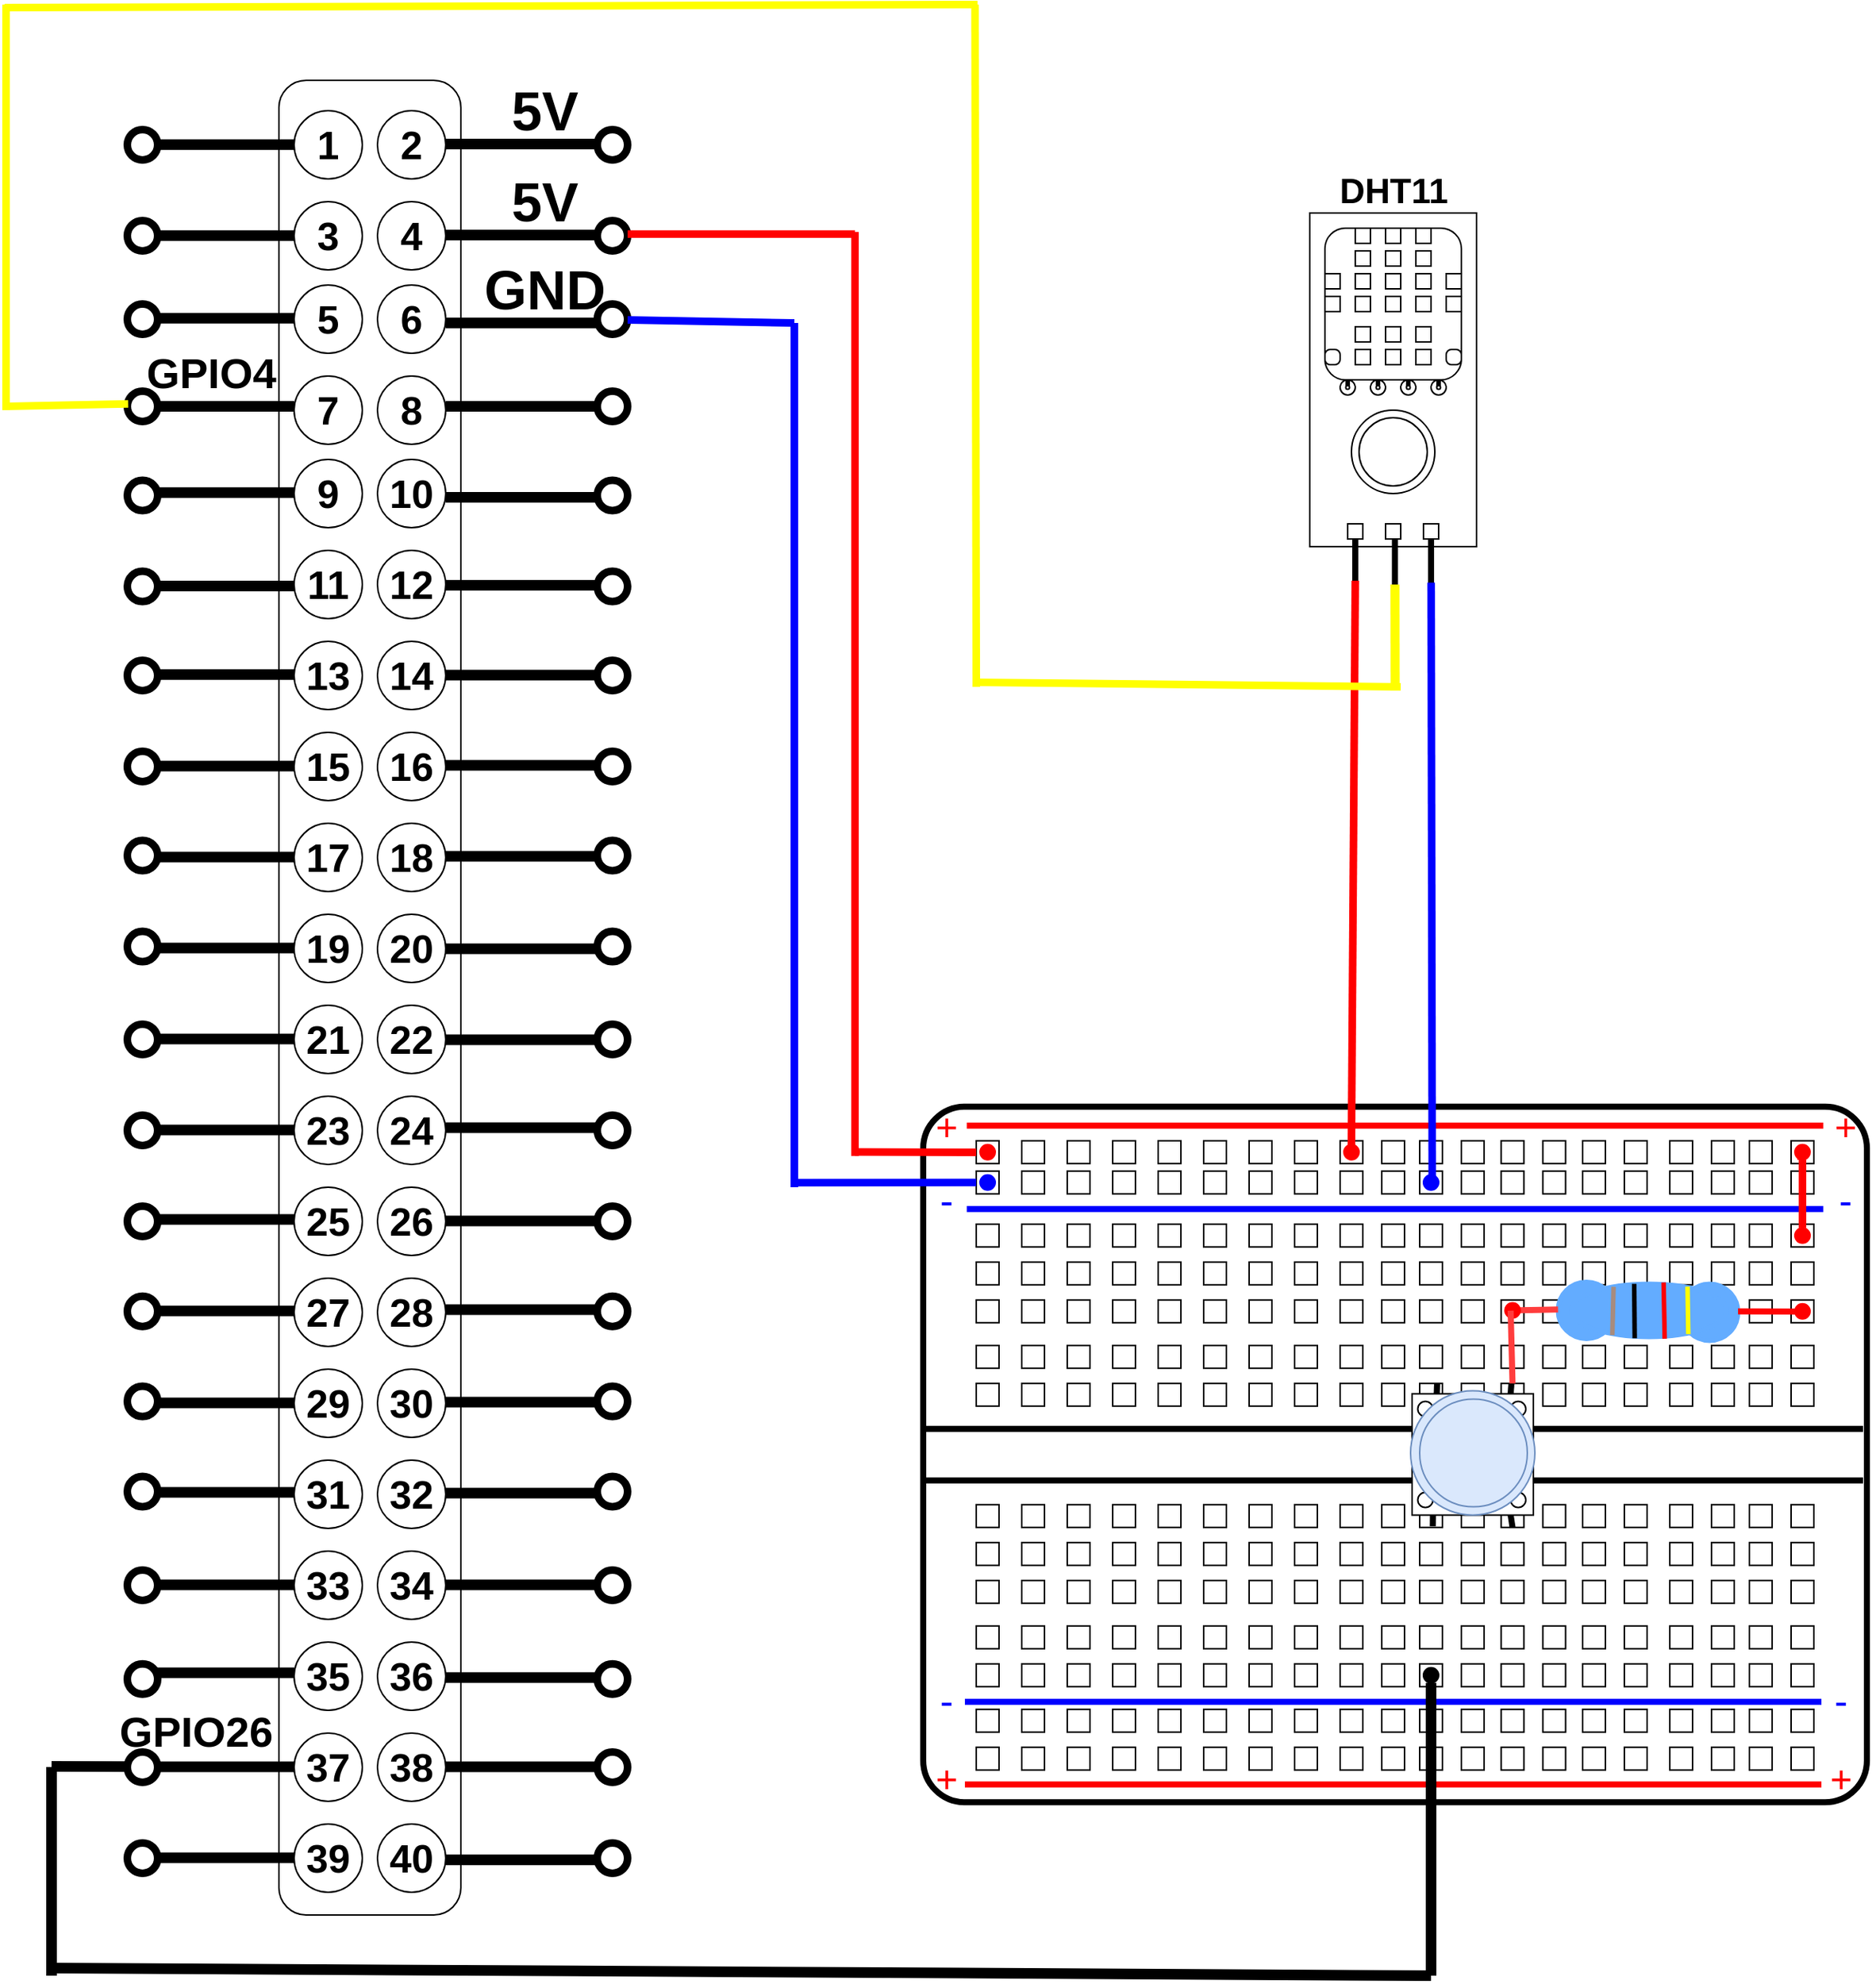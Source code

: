 <mxfile version="25.0.3">
  <diagram name="Page-1" id="7e0a89b8-554c-2b80-1dc8-d5c74ca68de4">
    <mxGraphModel dx="2433" dy="3473" grid="1" gridSize="10" guides="1" tooltips="1" connect="1" arrows="1" fold="1" page="1" pageScale="1" pageWidth="1100" pageHeight="850" background="none" math="0" shadow="0">
      <root>
        <mxCell id="0" />
        <mxCell id="1" parent="0" />
        <mxCell id="7sT3qUHH8tz0WFLtc2-D-3" value="" style="rounded=1;whiteSpace=wrap;html=1;" vertex="1" parent="1">
          <mxGeometry x="100" y="30" width="120" height="1210" as="geometry" />
        </mxCell>
        <mxCell id="7sT3qUHH8tz0WFLtc2-D-7" value="&lt;font style=&quot;font-size: 26px;&quot;&gt;&lt;b&gt;1&lt;/b&gt;&lt;/font&gt;" style="ellipse;whiteSpace=wrap;html=1;aspect=fixed;" vertex="1" parent="1">
          <mxGeometry x="110" y="50" width="45" height="45" as="geometry" />
        </mxCell>
        <mxCell id="7sT3qUHH8tz0WFLtc2-D-8" value="&lt;b&gt;&lt;font style=&quot;font-size: 26px;&quot;&gt;2&lt;/font&gt;&lt;/b&gt;" style="ellipse;whiteSpace=wrap;html=1;aspect=fixed;" vertex="1" parent="1">
          <mxGeometry x="165" y="50" width="45" height="45" as="geometry" />
        </mxCell>
        <mxCell id="7sT3qUHH8tz0WFLtc2-D-12" value="&lt;font style=&quot;font-size: 26px;&quot;&gt;&lt;b&gt;3&lt;/b&gt;&lt;/font&gt;" style="ellipse;whiteSpace=wrap;html=1;aspect=fixed;" vertex="1" parent="1">
          <mxGeometry x="110" y="110" width="45" height="45" as="geometry" />
        </mxCell>
        <mxCell id="7sT3qUHH8tz0WFLtc2-D-52" value="&lt;font style=&quot;font-size: 26px;&quot;&gt;&lt;b&gt;5&lt;/b&gt;&lt;/font&gt;" style="ellipse;whiteSpace=wrap;html=1;aspect=fixed;" vertex="1" parent="1">
          <mxGeometry x="110" y="165" width="45" height="45" as="geometry" />
        </mxCell>
        <mxCell id="7sT3qUHH8tz0WFLtc2-D-53" value="&lt;font style=&quot;font-size: 26px;&quot;&gt;&lt;b&gt;7&lt;/b&gt;&lt;/font&gt;" style="ellipse;whiteSpace=wrap;html=1;aspect=fixed;" vertex="1" parent="1">
          <mxGeometry x="110" y="225" width="45" height="45" as="geometry" />
        </mxCell>
        <mxCell id="7sT3qUHH8tz0WFLtc2-D-54" value="&lt;font style=&quot;font-size: 26px;&quot;&gt;&lt;b&gt;9&lt;/b&gt;&lt;/font&gt;" style="ellipse;whiteSpace=wrap;html=1;aspect=fixed;" vertex="1" parent="1">
          <mxGeometry x="110" y="280" width="45" height="45" as="geometry" />
        </mxCell>
        <mxCell id="7sT3qUHH8tz0WFLtc2-D-55" value="&lt;font style=&quot;font-size: 26px;&quot;&gt;&lt;b&gt;11&lt;/b&gt;&lt;/font&gt;" style="ellipse;whiteSpace=wrap;html=1;aspect=fixed;" vertex="1" parent="1">
          <mxGeometry x="110" y="340" width="45" height="45" as="geometry" />
        </mxCell>
        <mxCell id="7sT3qUHH8tz0WFLtc2-D-56" value="&lt;font style=&quot;font-size: 26px;&quot;&gt;&lt;b&gt;15&lt;/b&gt;&lt;/font&gt;" style="ellipse;whiteSpace=wrap;html=1;aspect=fixed;" vertex="1" parent="1">
          <mxGeometry x="110" y="460" width="45" height="45" as="geometry" />
        </mxCell>
        <mxCell id="7sT3qUHH8tz0WFLtc2-D-57" value="&lt;font style=&quot;font-size: 26px;&quot;&gt;&lt;b&gt;13&lt;/b&gt;&lt;/font&gt;" style="ellipse;whiteSpace=wrap;html=1;aspect=fixed;" vertex="1" parent="1">
          <mxGeometry x="110" y="400" width="45" height="45" as="geometry" />
        </mxCell>
        <mxCell id="7sT3qUHH8tz0WFLtc2-D-58" value="&lt;font style=&quot;font-size: 26px;&quot;&gt;&lt;b&gt;17&lt;/b&gt;&lt;/font&gt;" style="ellipse;whiteSpace=wrap;html=1;aspect=fixed;" vertex="1" parent="1">
          <mxGeometry x="110" y="520" width="45" height="45" as="geometry" />
        </mxCell>
        <mxCell id="7sT3qUHH8tz0WFLtc2-D-59" value="&lt;font style=&quot;font-size: 26px;&quot;&gt;&lt;b&gt;19&lt;/b&gt;&lt;/font&gt;" style="ellipse;whiteSpace=wrap;html=1;aspect=fixed;" vertex="1" parent="1">
          <mxGeometry x="110" y="580" width="45" height="45" as="geometry" />
        </mxCell>
        <mxCell id="7sT3qUHH8tz0WFLtc2-D-60" value="&lt;font style=&quot;font-size: 26px;&quot;&gt;&lt;b&gt;21&lt;/b&gt;&lt;/font&gt;" style="ellipse;whiteSpace=wrap;html=1;aspect=fixed;" vertex="1" parent="1">
          <mxGeometry x="110" y="640" width="45" height="45" as="geometry" />
        </mxCell>
        <mxCell id="7sT3qUHH8tz0WFLtc2-D-61" value="&lt;font style=&quot;font-size: 26px;&quot;&gt;&lt;b&gt;23&lt;/b&gt;&lt;/font&gt;" style="ellipse;whiteSpace=wrap;html=1;aspect=fixed;" vertex="1" parent="1">
          <mxGeometry x="110" y="700" width="45" height="45" as="geometry" />
        </mxCell>
        <mxCell id="7sT3qUHH8tz0WFLtc2-D-62" value="&lt;font style=&quot;font-size: 26px;&quot;&gt;&lt;b&gt;25&lt;/b&gt;&lt;/font&gt;" style="ellipse;whiteSpace=wrap;html=1;aspect=fixed;" vertex="1" parent="1">
          <mxGeometry x="110" y="760" width="45" height="45" as="geometry" />
        </mxCell>
        <mxCell id="7sT3qUHH8tz0WFLtc2-D-63" value="&lt;font style=&quot;font-size: 26px;&quot;&gt;&lt;b&gt;27&lt;/b&gt;&lt;/font&gt;" style="ellipse;whiteSpace=wrap;html=1;aspect=fixed;" vertex="1" parent="1">
          <mxGeometry x="110" y="820" width="45" height="45" as="geometry" />
        </mxCell>
        <mxCell id="7sT3qUHH8tz0WFLtc2-D-64" value="&lt;font style=&quot;font-size: 26px;&quot;&gt;&lt;b&gt;29&lt;/b&gt;&lt;/font&gt;" style="ellipse;whiteSpace=wrap;html=1;aspect=fixed;" vertex="1" parent="1">
          <mxGeometry x="110" y="880" width="45" height="45" as="geometry" />
        </mxCell>
        <mxCell id="7sT3qUHH8tz0WFLtc2-D-65" value="&lt;font style=&quot;font-size: 26px;&quot;&gt;&lt;b&gt;31&lt;/b&gt;&lt;/font&gt;" style="ellipse;whiteSpace=wrap;html=1;aspect=fixed;" vertex="1" parent="1">
          <mxGeometry x="110" y="940" width="45" height="45" as="geometry" />
        </mxCell>
        <mxCell id="7sT3qUHH8tz0WFLtc2-D-66" value="&lt;font style=&quot;font-size: 26px;&quot;&gt;&lt;b&gt;33&lt;/b&gt;&lt;/font&gt;" style="ellipse;whiteSpace=wrap;html=1;aspect=fixed;" vertex="1" parent="1">
          <mxGeometry x="110" y="1000" width="45" height="45" as="geometry" />
        </mxCell>
        <mxCell id="7sT3qUHH8tz0WFLtc2-D-67" value="&lt;font style=&quot;font-size: 26px;&quot;&gt;&lt;b&gt;35&lt;/b&gt;&lt;/font&gt;" style="ellipse;whiteSpace=wrap;html=1;aspect=fixed;" vertex="1" parent="1">
          <mxGeometry x="110" y="1060" width="45" height="45" as="geometry" />
        </mxCell>
        <mxCell id="7sT3qUHH8tz0WFLtc2-D-68" value="&lt;font style=&quot;font-size: 26px;&quot;&gt;&lt;b&gt;37&lt;/b&gt;&lt;/font&gt;" style="ellipse;whiteSpace=wrap;html=1;aspect=fixed;" vertex="1" parent="1">
          <mxGeometry x="110" y="1120" width="45" height="45" as="geometry" />
        </mxCell>
        <mxCell id="7sT3qUHH8tz0WFLtc2-D-69" value="&lt;font style=&quot;font-size: 26px;&quot;&gt;&lt;b&gt;39&lt;/b&gt;&lt;/font&gt;" style="ellipse;whiteSpace=wrap;html=1;aspect=fixed;" vertex="1" parent="1">
          <mxGeometry x="110" y="1180" width="45" height="45" as="geometry" />
        </mxCell>
        <mxCell id="7sT3qUHH8tz0WFLtc2-D-70" value="&lt;font style=&quot;font-size: 26px;&quot;&gt;&lt;b&gt;4&lt;/b&gt;&lt;/font&gt;" style="ellipse;whiteSpace=wrap;html=1;aspect=fixed;" vertex="1" parent="1">
          <mxGeometry x="165" y="110" width="45" height="45" as="geometry" />
        </mxCell>
        <mxCell id="7sT3qUHH8tz0WFLtc2-D-71" value="&lt;font style=&quot;font-size: 26px;&quot;&gt;&lt;b&gt;6&lt;/b&gt;&lt;/font&gt;" style="ellipse;whiteSpace=wrap;html=1;aspect=fixed;" vertex="1" parent="1">
          <mxGeometry x="165" y="165" width="45" height="45" as="geometry" />
        </mxCell>
        <mxCell id="7sT3qUHH8tz0WFLtc2-D-72" value="&lt;font style=&quot;font-size: 26px;&quot;&gt;&lt;b&gt;8&lt;/b&gt;&lt;/font&gt;" style="ellipse;whiteSpace=wrap;html=1;aspect=fixed;" vertex="1" parent="1">
          <mxGeometry x="165" y="225" width="45" height="45" as="geometry" />
        </mxCell>
        <mxCell id="7sT3qUHH8tz0WFLtc2-D-73" value="&lt;font style=&quot;font-size: 26px;&quot;&gt;&lt;b&gt;10&lt;/b&gt;&lt;/font&gt;" style="ellipse;whiteSpace=wrap;html=1;aspect=fixed;" vertex="1" parent="1">
          <mxGeometry x="165" y="280" width="45" height="45" as="geometry" />
        </mxCell>
        <mxCell id="7sT3qUHH8tz0WFLtc2-D-74" value="&lt;font style=&quot;font-size: 26px;&quot;&gt;&lt;b&gt;12&lt;/b&gt;&lt;/font&gt;" style="ellipse;whiteSpace=wrap;html=1;aspect=fixed;" vertex="1" parent="1">
          <mxGeometry x="165" y="340" width="45" height="45" as="geometry" />
        </mxCell>
        <mxCell id="7sT3qUHH8tz0WFLtc2-D-75" value="&lt;font style=&quot;font-size: 26px;&quot;&gt;&lt;b&gt;16&lt;/b&gt;&lt;/font&gt;" style="ellipse;whiteSpace=wrap;html=1;aspect=fixed;" vertex="1" parent="1">
          <mxGeometry x="165" y="460" width="45" height="45" as="geometry" />
        </mxCell>
        <mxCell id="7sT3qUHH8tz0WFLtc2-D-76" value="&lt;font style=&quot;font-size: 26px;&quot;&gt;&lt;b&gt;14&lt;/b&gt;&lt;/font&gt;" style="ellipse;whiteSpace=wrap;html=1;aspect=fixed;" vertex="1" parent="1">
          <mxGeometry x="165" y="400" width="45" height="45" as="geometry" />
        </mxCell>
        <mxCell id="7sT3qUHH8tz0WFLtc2-D-77" value="&lt;span style=&quot;font-size: 26px;&quot;&gt;&lt;b&gt;18&lt;/b&gt;&lt;/span&gt;" style="ellipse;whiteSpace=wrap;html=1;aspect=fixed;" vertex="1" parent="1">
          <mxGeometry x="165" y="520" width="45" height="45" as="geometry" />
        </mxCell>
        <mxCell id="7sT3qUHH8tz0WFLtc2-D-78" value="&lt;font style=&quot;font-size: 26px;&quot;&gt;&lt;b&gt;20&lt;/b&gt;&lt;/font&gt;" style="ellipse;whiteSpace=wrap;html=1;aspect=fixed;" vertex="1" parent="1">
          <mxGeometry x="165" y="580" width="45" height="45" as="geometry" />
        </mxCell>
        <mxCell id="7sT3qUHH8tz0WFLtc2-D-79" value="&lt;font style=&quot;font-size: 26px;&quot;&gt;&lt;b&gt;22&lt;/b&gt;&lt;/font&gt;" style="ellipse;whiteSpace=wrap;html=1;aspect=fixed;" vertex="1" parent="1">
          <mxGeometry x="165" y="640" width="45" height="45" as="geometry" />
        </mxCell>
        <mxCell id="7sT3qUHH8tz0WFLtc2-D-80" value="&lt;font style=&quot;font-size: 26px;&quot;&gt;&lt;b&gt;24&lt;/b&gt;&lt;/font&gt;" style="ellipse;whiteSpace=wrap;html=1;aspect=fixed;" vertex="1" parent="1">
          <mxGeometry x="165" y="700" width="45" height="45" as="geometry" />
        </mxCell>
        <mxCell id="7sT3qUHH8tz0WFLtc2-D-81" value="&lt;font style=&quot;font-size: 26px;&quot;&gt;&lt;b&gt;26&lt;/b&gt;&lt;/font&gt;" style="ellipse;whiteSpace=wrap;html=1;aspect=fixed;" vertex="1" parent="1">
          <mxGeometry x="165" y="760" width="45" height="45" as="geometry" />
        </mxCell>
        <mxCell id="7sT3qUHH8tz0WFLtc2-D-82" value="&lt;font style=&quot;font-size: 26px;&quot;&gt;&lt;b&gt;28&lt;/b&gt;&lt;/font&gt;" style="ellipse;whiteSpace=wrap;html=1;aspect=fixed;" vertex="1" parent="1">
          <mxGeometry x="165" y="820" width="45" height="45" as="geometry" />
        </mxCell>
        <mxCell id="7sT3qUHH8tz0WFLtc2-D-83" value="&lt;font style=&quot;font-size: 26px;&quot;&gt;&lt;b&gt;30&lt;/b&gt;&lt;/font&gt;" style="ellipse;whiteSpace=wrap;html=1;aspect=fixed;" vertex="1" parent="1">
          <mxGeometry x="165" y="880" width="45" height="45" as="geometry" />
        </mxCell>
        <mxCell id="7sT3qUHH8tz0WFLtc2-D-84" value="&lt;font style=&quot;font-size: 26px;&quot;&gt;&lt;b&gt;32&lt;/b&gt;&lt;/font&gt;" style="ellipse;whiteSpace=wrap;html=1;aspect=fixed;" vertex="1" parent="1">
          <mxGeometry x="165" y="940" width="45" height="45" as="geometry" />
        </mxCell>
        <mxCell id="7sT3qUHH8tz0WFLtc2-D-85" value="&lt;font style=&quot;font-size: 26px;&quot;&gt;&lt;b&gt;34&lt;/b&gt;&lt;/font&gt;" style="ellipse;whiteSpace=wrap;html=1;aspect=fixed;" vertex="1" parent="1">
          <mxGeometry x="165" y="1000" width="45" height="45" as="geometry" />
        </mxCell>
        <mxCell id="7sT3qUHH8tz0WFLtc2-D-86" value="&lt;font style=&quot;font-size: 26px;&quot;&gt;&lt;b&gt;36&lt;/b&gt;&lt;/font&gt;" style="ellipse;whiteSpace=wrap;html=1;aspect=fixed;" vertex="1" parent="1">
          <mxGeometry x="165" y="1060" width="45" height="45" as="geometry" />
        </mxCell>
        <mxCell id="7sT3qUHH8tz0WFLtc2-D-87" value="&lt;font style=&quot;font-size: 26px;&quot;&gt;&lt;b&gt;38&lt;/b&gt;&lt;/font&gt;" style="ellipse;whiteSpace=wrap;html=1;aspect=fixed;" vertex="1" parent="1">
          <mxGeometry x="165" y="1120" width="45" height="45" as="geometry" />
        </mxCell>
        <mxCell id="7sT3qUHH8tz0WFLtc2-D-88" value="&lt;font style=&quot;font-size: 26px;&quot;&gt;&lt;b&gt;40&lt;/b&gt;&lt;/font&gt;" style="ellipse;whiteSpace=wrap;html=1;aspect=fixed;" vertex="1" parent="1">
          <mxGeometry x="165" y="1180" width="45" height="45" as="geometry" />
        </mxCell>
        <mxCell id="7sT3qUHH8tz0WFLtc2-D-89" value="" style="rounded=0;whiteSpace=wrap;html=1;" vertex="1" parent="1">
          <mxGeometry x="779.99" y="117.5" width="110" height="220" as="geometry" />
        </mxCell>
        <mxCell id="7sT3qUHH8tz0WFLtc2-D-90" value="" style="ellipse;whiteSpace=wrap;html=1;aspect=fixed;" vertex="1" parent="1">
          <mxGeometry x="807.49" y="247.5" width="55" height="55" as="geometry" />
        </mxCell>
        <mxCell id="7sT3qUHH8tz0WFLtc2-D-91" value="" style="rounded=1;whiteSpace=wrap;html=1;" vertex="1" parent="1">
          <mxGeometry x="789.99" y="127.5" width="90" height="100" as="geometry" />
        </mxCell>
        <mxCell id="7sT3qUHH8tz0WFLtc2-D-93" value="" style="rounded=0;whiteSpace=wrap;html=1;" vertex="1" parent="1">
          <mxGeometry x="809.99" y="142.5" width="10" height="10" as="geometry" />
        </mxCell>
        <mxCell id="7sT3qUHH8tz0WFLtc2-D-94" value="" style="rounded=0;whiteSpace=wrap;html=1;" vertex="1" parent="1">
          <mxGeometry x="829.99" y="142.5" width="10" height="10" as="geometry" />
        </mxCell>
        <mxCell id="7sT3qUHH8tz0WFLtc2-D-95" value="" style="rounded=0;whiteSpace=wrap;html=1;" vertex="1" parent="1">
          <mxGeometry x="849.99" y="142.5" width="10" height="10" as="geometry" />
        </mxCell>
        <mxCell id="7sT3qUHH8tz0WFLtc2-D-97" value="" style="rounded=0;whiteSpace=wrap;html=1;" vertex="1" parent="1">
          <mxGeometry x="809.99" y="127.5" width="10" height="10" as="geometry" />
        </mxCell>
        <mxCell id="7sT3qUHH8tz0WFLtc2-D-98" value="" style="rounded=0;whiteSpace=wrap;html=1;" vertex="1" parent="1">
          <mxGeometry x="829.99" y="127.5" width="10" height="10" as="geometry" />
        </mxCell>
        <mxCell id="7sT3qUHH8tz0WFLtc2-D-99" value="" style="rounded=0;whiteSpace=wrap;html=1;" vertex="1" parent="1">
          <mxGeometry x="849.99" y="127.5" width="10" height="10" as="geometry" />
        </mxCell>
        <mxCell id="7sT3qUHH8tz0WFLtc2-D-104" value="" style="rounded=0;whiteSpace=wrap;html=1;" vertex="1" parent="1">
          <mxGeometry x="809.99" y="172.5" width="10" height="10" as="geometry" />
        </mxCell>
        <mxCell id="7sT3qUHH8tz0WFLtc2-D-105" value="" style="rounded=0;whiteSpace=wrap;html=1;" vertex="1" parent="1">
          <mxGeometry x="829.99" y="172.5" width="10" height="10" as="geometry" />
        </mxCell>
        <mxCell id="7sT3qUHH8tz0WFLtc2-D-106" value="" style="rounded=0;whiteSpace=wrap;html=1;" vertex="1" parent="1">
          <mxGeometry x="849.99" y="172.5" width="10" height="10" as="geometry" />
        </mxCell>
        <mxCell id="7sT3qUHH8tz0WFLtc2-D-107" value="" style="rounded=0;whiteSpace=wrap;html=1;" vertex="1" parent="1">
          <mxGeometry x="809.99" y="157.5" width="10" height="10" as="geometry" />
        </mxCell>
        <mxCell id="7sT3qUHH8tz0WFLtc2-D-108" value="" style="rounded=0;whiteSpace=wrap;html=1;" vertex="1" parent="1">
          <mxGeometry x="829.99" y="157.5" width="10" height="10" as="geometry" />
        </mxCell>
        <mxCell id="7sT3qUHH8tz0WFLtc2-D-109" value="" style="rounded=0;whiteSpace=wrap;html=1;" vertex="1" parent="1">
          <mxGeometry x="849.99" y="157.5" width="10" height="10" as="geometry" />
        </mxCell>
        <mxCell id="7sT3qUHH8tz0WFLtc2-D-110" value="" style="rounded=0;whiteSpace=wrap;html=1;" vertex="1" parent="1">
          <mxGeometry x="809.99" y="207.5" width="10" height="10" as="geometry" />
        </mxCell>
        <mxCell id="7sT3qUHH8tz0WFLtc2-D-111" value="" style="rounded=0;whiteSpace=wrap;html=1;" vertex="1" parent="1">
          <mxGeometry x="829.99" y="207.5" width="10" height="10" as="geometry" />
        </mxCell>
        <mxCell id="7sT3qUHH8tz0WFLtc2-D-112" value="" style="rounded=0;whiteSpace=wrap;html=1;" vertex="1" parent="1">
          <mxGeometry x="849.99" y="207.5" width="10" height="10" as="geometry" />
        </mxCell>
        <mxCell id="7sT3qUHH8tz0WFLtc2-D-113" value="" style="rounded=0;whiteSpace=wrap;html=1;" vertex="1" parent="1">
          <mxGeometry x="809.99" y="192.5" width="10" height="10" as="geometry" />
        </mxCell>
        <mxCell id="7sT3qUHH8tz0WFLtc2-D-114" value="" style="rounded=0;whiteSpace=wrap;html=1;" vertex="1" parent="1">
          <mxGeometry x="829.99" y="192.5" width="10" height="10" as="geometry" />
        </mxCell>
        <mxCell id="7sT3qUHH8tz0WFLtc2-D-115" value="" style="rounded=0;whiteSpace=wrap;html=1;" vertex="1" parent="1">
          <mxGeometry x="849.99" y="192.5" width="10" height="10" as="geometry" />
        </mxCell>
        <mxCell id="7sT3qUHH8tz0WFLtc2-D-122" value="" style="rounded=0;whiteSpace=wrap;html=1;" vertex="1" parent="1">
          <mxGeometry x="789.99" y="172.5" width="10" height="10" as="geometry" />
        </mxCell>
        <mxCell id="7sT3qUHH8tz0WFLtc2-D-123" value="" style="rounded=0;whiteSpace=wrap;html=1;" vertex="1" parent="1">
          <mxGeometry x="789.99" y="157.5" width="10" height="10" as="geometry" />
        </mxCell>
        <mxCell id="7sT3qUHH8tz0WFLtc2-D-124" value="" style="rounded=0;whiteSpace=wrap;html=1;" vertex="1" parent="1">
          <mxGeometry x="869.99" y="172.5" width="10" height="10" as="geometry" />
        </mxCell>
        <mxCell id="7sT3qUHH8tz0WFLtc2-D-125" value="" style="rounded=0;whiteSpace=wrap;html=1;" vertex="1" parent="1">
          <mxGeometry x="869.99" y="157.5" width="10" height="10" as="geometry" />
        </mxCell>
        <mxCell id="7sT3qUHH8tz0WFLtc2-D-127" value="" style="rounded=1;whiteSpace=wrap;html=1;arcSize=34;" vertex="1" parent="1">
          <mxGeometry x="869.99" y="207.5" width="10" height="10" as="geometry" />
        </mxCell>
        <mxCell id="7sT3qUHH8tz0WFLtc2-D-130" value="" style="rounded=0;whiteSpace=wrap;html=1;" vertex="1" parent="1">
          <mxGeometry x="804.99" y="322.5" width="10" height="10" as="geometry" />
        </mxCell>
        <mxCell id="7sT3qUHH8tz0WFLtc2-D-131" value="" style="rounded=0;whiteSpace=wrap;html=1;" vertex="1" parent="1">
          <mxGeometry x="829.99" y="322.5" width="10" height="10" as="geometry" />
        </mxCell>
        <mxCell id="7sT3qUHH8tz0WFLtc2-D-132" value="" style="rounded=0;whiteSpace=wrap;html=1;" vertex="1" parent="1">
          <mxGeometry x="854.99" y="322.5" width="10" height="10" as="geometry" />
        </mxCell>
        <mxCell id="7sT3qUHH8tz0WFLtc2-D-136" value="" style="endArrow=none;html=1;rounded=0;strokeWidth=4;" edge="1" parent="1">
          <mxGeometry width="50" height="50" relative="1" as="geometry">
            <mxPoint x="809.99" y="372.5" as="sourcePoint" />
            <mxPoint x="809.99" y="332.5" as="targetPoint" />
            <Array as="points">
              <mxPoint x="809.99" y="352.5" />
            </Array>
          </mxGeometry>
        </mxCell>
        <mxCell id="7sT3qUHH8tz0WFLtc2-D-137" value="" style="endArrow=none;html=1;rounded=0;strokeWidth=4;" edge="1" parent="1">
          <mxGeometry width="50" height="50" relative="1" as="geometry">
            <mxPoint x="836.17" y="372.5" as="sourcePoint" />
            <mxPoint x="836.17" y="332.5" as="targetPoint" />
            <Array as="points">
              <mxPoint x="836.17" y="352.5" />
            </Array>
          </mxGeometry>
        </mxCell>
        <mxCell id="7sT3qUHH8tz0WFLtc2-D-138" value="" style="endArrow=none;html=1;rounded=0;strokeWidth=4;" edge="1" parent="1">
          <mxGeometry width="50" height="50" relative="1" as="geometry">
            <mxPoint x="859.99" y="372.5" as="sourcePoint" />
            <mxPoint x="859.99" y="332.5" as="targetPoint" />
            <Array as="points">
              <mxPoint x="859.99" y="352.5" />
            </Array>
          </mxGeometry>
        </mxCell>
        <mxCell id="7sT3qUHH8tz0WFLtc2-D-139" value="" style="ellipse;whiteSpace=wrap;html=1;aspect=fixed;" vertex="1" parent="1">
          <mxGeometry x="799.99" y="227.5" width="10" height="10" as="geometry" />
        </mxCell>
        <mxCell id="7sT3qUHH8tz0WFLtc2-D-140" value="" style="ellipse;whiteSpace=wrap;html=1;aspect=fixed;" vertex="1" parent="1">
          <mxGeometry x="819.99" y="227.5" width="10" height="10" as="geometry" />
        </mxCell>
        <mxCell id="7sT3qUHH8tz0WFLtc2-D-141" value="" style="ellipse;whiteSpace=wrap;html=1;aspect=fixed;" vertex="1" parent="1">
          <mxGeometry x="839.99" y="227.5" width="10" height="10" as="geometry" />
        </mxCell>
        <mxCell id="7sT3qUHH8tz0WFLtc2-D-142" value="" style="ellipse;whiteSpace=wrap;html=1;aspect=fixed;" vertex="1" parent="1">
          <mxGeometry x="859.99" y="227.5" width="10" height="10" as="geometry" />
        </mxCell>
        <mxCell id="7sT3qUHH8tz0WFLtc2-D-145" value="" style="endArrow=none;html=1;rounded=0;strokeWidth=3;" edge="1" parent="1">
          <mxGeometry width="50" height="50" relative="1" as="geometry">
            <mxPoint x="864.99" y="227.5" as="sourcePoint" />
            <mxPoint x="864.91" y="232.5" as="targetPoint" />
          </mxGeometry>
        </mxCell>
        <mxCell id="7sT3qUHH8tz0WFLtc2-D-147" value="" style="endArrow=none;html=1;rounded=0;strokeWidth=3;" edge="1" parent="1">
          <mxGeometry width="50" height="50" relative="1" as="geometry">
            <mxPoint x="844.99" y="227.5" as="sourcePoint" />
            <mxPoint x="844.91" y="232.5" as="targetPoint" />
          </mxGeometry>
        </mxCell>
        <mxCell id="7sT3qUHH8tz0WFLtc2-D-148" value="" style="endArrow=none;html=1;rounded=0;strokeWidth=3;" edge="1" parent="1" source="7sT3qUHH8tz0WFLtc2-D-151">
          <mxGeometry width="50" height="50" relative="1" as="geometry">
            <mxPoint x="824.99" y="227.5" as="sourcePoint" />
            <mxPoint x="824.91" y="232.5" as="targetPoint" />
          </mxGeometry>
        </mxCell>
        <mxCell id="7sT3qUHH8tz0WFLtc2-D-149" value="" style="endArrow=none;html=1;rounded=0;strokeWidth=3;" edge="1" parent="1">
          <mxGeometry width="50" height="50" relative="1" as="geometry">
            <mxPoint x="805.07" y="227.5" as="sourcePoint" />
            <mxPoint x="804.99" y="232.5" as="targetPoint" />
          </mxGeometry>
        </mxCell>
        <mxCell id="7sT3qUHH8tz0WFLtc2-D-150" value="" style="ellipse;whiteSpace=wrap;html=1;aspect=fixed;" vertex="1" parent="1">
          <mxGeometry x="803.74" y="231.25" width="2.5" height="2.5" as="geometry" />
        </mxCell>
        <mxCell id="7sT3qUHH8tz0WFLtc2-D-152" value="" style="endArrow=none;html=1;rounded=0;strokeWidth=3;" edge="1" parent="1" target="7sT3qUHH8tz0WFLtc2-D-151">
          <mxGeometry width="50" height="50" relative="1" as="geometry">
            <mxPoint x="824.99" y="227.5" as="sourcePoint" />
            <mxPoint x="824.91" y="232.5" as="targetPoint" />
          </mxGeometry>
        </mxCell>
        <mxCell id="7sT3qUHH8tz0WFLtc2-D-151" value="" style="ellipse;whiteSpace=wrap;html=1;aspect=fixed;" vertex="1" parent="1">
          <mxGeometry x="823.74" y="231.25" width="2.5" height="2.5" as="geometry" />
        </mxCell>
        <mxCell id="7sT3qUHH8tz0WFLtc2-D-153" value="" style="ellipse;whiteSpace=wrap;html=1;aspect=fixed;" vertex="1" parent="1">
          <mxGeometry x="843.74" y="231.25" width="2.5" height="2.5" as="geometry" />
        </mxCell>
        <mxCell id="7sT3qUHH8tz0WFLtc2-D-154" value="" style="ellipse;whiteSpace=wrap;html=1;aspect=fixed;" vertex="1" parent="1">
          <mxGeometry x="863.74" y="231.25" width="2.5" height="2.5" as="geometry" />
        </mxCell>
        <mxCell id="7sT3qUHH8tz0WFLtc2-D-155" value="" style="rounded=1;whiteSpace=wrap;html=1;arcSize=34;" vertex="1" parent="1">
          <mxGeometry x="789.99" y="207.5" width="10" height="10" as="geometry" />
        </mxCell>
        <mxCell id="7sT3qUHH8tz0WFLtc2-D-158" value="" style="ellipse;whiteSpace=wrap;html=1;aspect=fixed;" vertex="1" parent="1">
          <mxGeometry x="812.49" y="252.5" width="45" height="45" as="geometry" />
        </mxCell>
        <mxCell id="7sT3qUHH8tz0WFLtc2-D-176" value="" style="rounded=1;whiteSpace=wrap;html=1;rotation=90;strokeWidth=4;arcSize=6;" vertex="1" parent="1">
          <mxGeometry x="606.87" y="625" width="458.75" height="622.5" as="geometry" />
        </mxCell>
        <mxCell id="7sT3qUHH8tz0WFLtc2-D-182" value="" style="endArrow=none;html=1;rounded=0;strokeWidth=4;" edge="1" parent="1">
          <mxGeometry width="50" height="50" relative="1" as="geometry">
            <mxPoint x="524.99" y="919.37" as="sourcePoint" />
            <mxPoint x="1144.99" y="919.37" as="targetPoint" />
          </mxGeometry>
        </mxCell>
        <mxCell id="7sT3qUHH8tz0WFLtc2-D-183" value="" style="endArrow=none;html=1;rounded=0;strokeWidth=4;" edge="1" parent="1">
          <mxGeometry width="50" height="50" relative="1" as="geometry">
            <mxPoint x="524.99" y="953.32" as="sourcePoint" />
            <mxPoint x="1144.99" y="953.32" as="targetPoint" />
          </mxGeometry>
        </mxCell>
        <mxCell id="7sT3qUHH8tz0WFLtc2-D-184" value="" style="endArrow=none;html=1;rounded=0;strokeWidth=4;fontColor=none;noLabel=1;strokeColor=#FF0000;" edge="1" parent="1">
          <mxGeometry width="50" height="50" relative="1" as="geometry">
            <mxPoint x="553.74" y="719.37" as="sourcePoint" />
            <mxPoint x="1118.74" y="719.37" as="targetPoint" />
          </mxGeometry>
        </mxCell>
        <mxCell id="7sT3qUHH8tz0WFLtc2-D-186" value="" style="rounded=0;whiteSpace=wrap;html=1;" vertex="1" parent="1">
          <mxGeometry x="559.99" y="729.37" width="15" height="15" as="geometry" />
        </mxCell>
        <mxCell id="7sT3qUHH8tz0WFLtc2-D-188" value="" style="endArrow=none;html=1;rounded=0;strokeWidth=4;strokeColor=#0000FF;" edge="1" parent="1">
          <mxGeometry width="50" height="50" relative="1" as="geometry">
            <mxPoint x="553.74" y="774.37" as="sourcePoint" />
            <mxPoint x="1118.74" y="774.37" as="targetPoint" />
          </mxGeometry>
        </mxCell>
        <mxCell id="7sT3qUHH8tz0WFLtc2-D-194" value="" style="rounded=0;whiteSpace=wrap;html=1;" vertex="1" parent="1">
          <mxGeometry x="559.99" y="749.37" width="15" height="15" as="geometry" />
        </mxCell>
        <mxCell id="7sT3qUHH8tz0WFLtc2-D-195" value="" style="rounded=0;whiteSpace=wrap;html=1;" vertex="1" parent="1">
          <mxGeometry x="559.99" y="809.37" width="15" height="15" as="geometry" />
        </mxCell>
        <mxCell id="7sT3qUHH8tz0WFLtc2-D-196" value="" style="rounded=0;whiteSpace=wrap;html=1;" vertex="1" parent="1">
          <mxGeometry x="559.99" y="834.37" width="15" height="15" as="geometry" />
        </mxCell>
        <mxCell id="7sT3qUHH8tz0WFLtc2-D-197" value="" style="rounded=0;whiteSpace=wrap;html=1;" vertex="1" parent="1">
          <mxGeometry x="559.99" y="864.37" width="15" height="15" as="geometry" />
        </mxCell>
        <mxCell id="7sT3qUHH8tz0WFLtc2-D-198" value="" style="rounded=0;whiteSpace=wrap;html=1;" vertex="1" parent="1">
          <mxGeometry x="559.99" y="889.37" width="15" height="15" as="geometry" />
        </mxCell>
        <mxCell id="7sT3qUHH8tz0WFLtc2-D-199" value="" style="rounded=0;whiteSpace=wrap;html=1;" vertex="1" parent="1">
          <mxGeometry x="559.99" y="784.37" width="15" height="15" as="geometry" />
        </mxCell>
        <mxCell id="7sT3qUHH8tz0WFLtc2-D-207" value="" style="rounded=0;whiteSpace=wrap;html=1;" vertex="1" parent="1">
          <mxGeometry x="589.99" y="729.37" width="15" height="15" as="geometry" />
        </mxCell>
        <mxCell id="7sT3qUHH8tz0WFLtc2-D-208" value="" style="rounded=0;whiteSpace=wrap;html=1;" vertex="1" parent="1">
          <mxGeometry x="589.99" y="749.37" width="15" height="15" as="geometry" />
        </mxCell>
        <mxCell id="7sT3qUHH8tz0WFLtc2-D-209" value="" style="rounded=0;whiteSpace=wrap;html=1;" vertex="1" parent="1">
          <mxGeometry x="589.99" y="809.37" width="15" height="15" as="geometry" />
        </mxCell>
        <mxCell id="7sT3qUHH8tz0WFLtc2-D-210" value="" style="rounded=0;whiteSpace=wrap;html=1;" vertex="1" parent="1">
          <mxGeometry x="589.99" y="834.37" width="15" height="15" as="geometry" />
        </mxCell>
        <mxCell id="7sT3qUHH8tz0WFLtc2-D-211" value="" style="rounded=0;whiteSpace=wrap;html=1;" vertex="1" parent="1">
          <mxGeometry x="589.99" y="864.37" width="15" height="15" as="geometry" />
        </mxCell>
        <mxCell id="7sT3qUHH8tz0WFLtc2-D-212" value="" style="rounded=0;whiteSpace=wrap;html=1;" vertex="1" parent="1">
          <mxGeometry x="589.99" y="889.37" width="15" height="15" as="geometry" />
        </mxCell>
        <mxCell id="7sT3qUHH8tz0WFLtc2-D-213" value="" style="rounded=0;whiteSpace=wrap;html=1;" vertex="1" parent="1">
          <mxGeometry x="589.99" y="784.37" width="15" height="15" as="geometry" />
        </mxCell>
        <mxCell id="7sT3qUHH8tz0WFLtc2-D-214" value="" style="rounded=0;whiteSpace=wrap;html=1;" vertex="1" parent="1">
          <mxGeometry x="619.99" y="729.37" width="15" height="15" as="geometry" />
        </mxCell>
        <mxCell id="7sT3qUHH8tz0WFLtc2-D-215" value="" style="rounded=0;whiteSpace=wrap;html=1;" vertex="1" parent="1">
          <mxGeometry x="619.99" y="749.37" width="15" height="15" as="geometry" />
        </mxCell>
        <mxCell id="7sT3qUHH8tz0WFLtc2-D-216" value="" style="rounded=0;whiteSpace=wrap;html=1;" vertex="1" parent="1">
          <mxGeometry x="619.99" y="809.37" width="15" height="15" as="geometry" />
        </mxCell>
        <mxCell id="7sT3qUHH8tz0WFLtc2-D-217" value="" style="rounded=0;whiteSpace=wrap;html=1;" vertex="1" parent="1">
          <mxGeometry x="619.99" y="834.37" width="15" height="15" as="geometry" />
        </mxCell>
        <mxCell id="7sT3qUHH8tz0WFLtc2-D-218" value="" style="rounded=0;whiteSpace=wrap;html=1;" vertex="1" parent="1">
          <mxGeometry x="619.99" y="864.37" width="15" height="15" as="geometry" />
        </mxCell>
        <mxCell id="7sT3qUHH8tz0WFLtc2-D-219" value="" style="rounded=0;whiteSpace=wrap;html=1;" vertex="1" parent="1">
          <mxGeometry x="619.99" y="889.37" width="15" height="15" as="geometry" />
        </mxCell>
        <mxCell id="7sT3qUHH8tz0WFLtc2-D-220" value="" style="rounded=0;whiteSpace=wrap;html=1;" vertex="1" parent="1">
          <mxGeometry x="619.99" y="784.37" width="15" height="15" as="geometry" />
        </mxCell>
        <mxCell id="7sT3qUHH8tz0WFLtc2-D-221" value="" style="rounded=0;whiteSpace=wrap;html=1;" vertex="1" parent="1">
          <mxGeometry x="649.99" y="729.37" width="15" height="15" as="geometry" />
        </mxCell>
        <mxCell id="7sT3qUHH8tz0WFLtc2-D-222" value="" style="rounded=0;whiteSpace=wrap;html=1;" vertex="1" parent="1">
          <mxGeometry x="649.99" y="749.37" width="15" height="15" as="geometry" />
        </mxCell>
        <mxCell id="7sT3qUHH8tz0WFLtc2-D-223" value="" style="rounded=0;whiteSpace=wrap;html=1;" vertex="1" parent="1">
          <mxGeometry x="649.99" y="809.37" width="15" height="15" as="geometry" />
        </mxCell>
        <mxCell id="7sT3qUHH8tz0WFLtc2-D-224" value="" style="rounded=0;whiteSpace=wrap;html=1;" vertex="1" parent="1">
          <mxGeometry x="649.99" y="834.37" width="15" height="15" as="geometry" />
        </mxCell>
        <mxCell id="7sT3qUHH8tz0WFLtc2-D-225" value="" style="rounded=0;whiteSpace=wrap;html=1;" vertex="1" parent="1">
          <mxGeometry x="649.99" y="864.37" width="15" height="15" as="geometry" />
        </mxCell>
        <mxCell id="7sT3qUHH8tz0WFLtc2-D-226" value="" style="rounded=0;whiteSpace=wrap;html=1;" vertex="1" parent="1">
          <mxGeometry x="649.99" y="889.37" width="15" height="15" as="geometry" />
        </mxCell>
        <mxCell id="7sT3qUHH8tz0WFLtc2-D-227" value="" style="rounded=0;whiteSpace=wrap;html=1;" vertex="1" parent="1">
          <mxGeometry x="649.99" y="784.37" width="15" height="15" as="geometry" />
        </mxCell>
        <mxCell id="7sT3qUHH8tz0WFLtc2-D-228" value="" style="rounded=0;whiteSpace=wrap;html=1;" vertex="1" parent="1">
          <mxGeometry x="679.99" y="729.37" width="15" height="15" as="geometry" />
        </mxCell>
        <mxCell id="7sT3qUHH8tz0WFLtc2-D-229" value="" style="rounded=0;whiteSpace=wrap;html=1;" vertex="1" parent="1">
          <mxGeometry x="679.99" y="749.37" width="15" height="15" as="geometry" />
        </mxCell>
        <mxCell id="7sT3qUHH8tz0WFLtc2-D-230" value="" style="rounded=0;whiteSpace=wrap;html=1;" vertex="1" parent="1">
          <mxGeometry x="679.99" y="809.37" width="15" height="15" as="geometry" />
        </mxCell>
        <mxCell id="7sT3qUHH8tz0WFLtc2-D-231" value="" style="rounded=0;whiteSpace=wrap;html=1;" vertex="1" parent="1">
          <mxGeometry x="679.99" y="834.37" width="15" height="15" as="geometry" />
        </mxCell>
        <mxCell id="7sT3qUHH8tz0WFLtc2-D-232" value="" style="rounded=0;whiteSpace=wrap;html=1;" vertex="1" parent="1">
          <mxGeometry x="679.99" y="864.37" width="15" height="15" as="geometry" />
        </mxCell>
        <mxCell id="7sT3qUHH8tz0WFLtc2-D-233" value="" style="rounded=0;whiteSpace=wrap;html=1;" vertex="1" parent="1">
          <mxGeometry x="679.99" y="889.37" width="15" height="15" as="geometry" />
        </mxCell>
        <mxCell id="7sT3qUHH8tz0WFLtc2-D-234" value="" style="rounded=0;whiteSpace=wrap;html=1;" vertex="1" parent="1">
          <mxGeometry x="679.99" y="784.37" width="15" height="15" as="geometry" />
        </mxCell>
        <mxCell id="7sT3qUHH8tz0WFLtc2-D-235" value="" style="rounded=0;whiteSpace=wrap;html=1;" vertex="1" parent="1">
          <mxGeometry x="709.99" y="729.37" width="15" height="15" as="geometry" />
        </mxCell>
        <mxCell id="7sT3qUHH8tz0WFLtc2-D-236" value="" style="rounded=0;whiteSpace=wrap;html=1;" vertex="1" parent="1">
          <mxGeometry x="709.99" y="749.37" width="15" height="15" as="geometry" />
        </mxCell>
        <mxCell id="7sT3qUHH8tz0WFLtc2-D-237" value="" style="rounded=0;whiteSpace=wrap;html=1;" vertex="1" parent="1">
          <mxGeometry x="709.99" y="809.37" width="15" height="15" as="geometry" />
        </mxCell>
        <mxCell id="7sT3qUHH8tz0WFLtc2-D-238" value="" style="rounded=0;whiteSpace=wrap;html=1;" vertex="1" parent="1">
          <mxGeometry x="709.99" y="834.37" width="15" height="15" as="geometry" />
        </mxCell>
        <mxCell id="7sT3qUHH8tz0WFLtc2-D-239" value="" style="rounded=0;whiteSpace=wrap;html=1;" vertex="1" parent="1">
          <mxGeometry x="709.99" y="864.37" width="15" height="15" as="geometry" />
        </mxCell>
        <mxCell id="7sT3qUHH8tz0WFLtc2-D-240" value="" style="rounded=0;whiteSpace=wrap;html=1;" vertex="1" parent="1">
          <mxGeometry x="709.99" y="889.37" width="15" height="15" as="geometry" />
        </mxCell>
        <mxCell id="7sT3qUHH8tz0WFLtc2-D-241" value="" style="rounded=0;whiteSpace=wrap;html=1;" vertex="1" parent="1">
          <mxGeometry x="709.99" y="784.37" width="15" height="15" as="geometry" />
        </mxCell>
        <mxCell id="7sT3qUHH8tz0WFLtc2-D-242" value="" style="rounded=0;whiteSpace=wrap;html=1;" vertex="1" parent="1">
          <mxGeometry x="739.99" y="729.37" width="15" height="15" as="geometry" />
        </mxCell>
        <mxCell id="7sT3qUHH8tz0WFLtc2-D-243" value="" style="rounded=0;whiteSpace=wrap;html=1;" vertex="1" parent="1">
          <mxGeometry x="739.99" y="749.37" width="15" height="15" as="geometry" />
        </mxCell>
        <mxCell id="7sT3qUHH8tz0WFLtc2-D-244" value="" style="rounded=0;whiteSpace=wrap;html=1;" vertex="1" parent="1">
          <mxGeometry x="739.99" y="809.37" width="15" height="15" as="geometry" />
        </mxCell>
        <mxCell id="7sT3qUHH8tz0WFLtc2-D-245" value="" style="rounded=0;whiteSpace=wrap;html=1;" vertex="1" parent="1">
          <mxGeometry x="739.99" y="834.37" width="15" height="15" as="geometry" />
        </mxCell>
        <mxCell id="7sT3qUHH8tz0WFLtc2-D-246" value="" style="rounded=0;whiteSpace=wrap;html=1;" vertex="1" parent="1">
          <mxGeometry x="739.99" y="864.37" width="15" height="15" as="geometry" />
        </mxCell>
        <mxCell id="7sT3qUHH8tz0WFLtc2-D-247" value="" style="rounded=0;whiteSpace=wrap;html=1;" vertex="1" parent="1">
          <mxGeometry x="739.99" y="889.37" width="15" height="15" as="geometry" />
        </mxCell>
        <mxCell id="7sT3qUHH8tz0WFLtc2-D-248" value="" style="rounded=0;whiteSpace=wrap;html=1;" vertex="1" parent="1">
          <mxGeometry x="739.99" y="784.37" width="15" height="15" as="geometry" />
        </mxCell>
        <mxCell id="7sT3qUHH8tz0WFLtc2-D-249" value="" style="rounded=0;whiteSpace=wrap;html=1;" vertex="1" parent="1">
          <mxGeometry x="769.99" y="729.37" width="15" height="15" as="geometry" />
        </mxCell>
        <mxCell id="7sT3qUHH8tz0WFLtc2-D-250" value="" style="rounded=0;whiteSpace=wrap;html=1;" vertex="1" parent="1">
          <mxGeometry x="769.99" y="749.37" width="15" height="15" as="geometry" />
        </mxCell>
        <mxCell id="7sT3qUHH8tz0WFLtc2-D-251" value="" style="rounded=0;whiteSpace=wrap;html=1;" vertex="1" parent="1">
          <mxGeometry x="769.99" y="809.37" width="15" height="15" as="geometry" />
        </mxCell>
        <mxCell id="7sT3qUHH8tz0WFLtc2-D-252" value="" style="rounded=0;whiteSpace=wrap;html=1;" vertex="1" parent="1">
          <mxGeometry x="769.99" y="834.37" width="15" height="15" as="geometry" />
        </mxCell>
        <mxCell id="7sT3qUHH8tz0WFLtc2-D-253" value="" style="rounded=0;whiteSpace=wrap;html=1;" vertex="1" parent="1">
          <mxGeometry x="769.99" y="864.37" width="15" height="15" as="geometry" />
        </mxCell>
        <mxCell id="7sT3qUHH8tz0WFLtc2-D-254" value="" style="rounded=0;whiteSpace=wrap;html=1;" vertex="1" parent="1">
          <mxGeometry x="769.99" y="889.37" width="15" height="15" as="geometry" />
        </mxCell>
        <mxCell id="7sT3qUHH8tz0WFLtc2-D-255" value="" style="rounded=0;whiteSpace=wrap;html=1;" vertex="1" parent="1">
          <mxGeometry x="769.99" y="784.37" width="15" height="15" as="geometry" />
        </mxCell>
        <mxCell id="7sT3qUHH8tz0WFLtc2-D-256" value="" style="rounded=0;whiteSpace=wrap;html=1;" vertex="1" parent="1">
          <mxGeometry x="799.99" y="729.37" width="15" height="15" as="geometry" />
        </mxCell>
        <mxCell id="7sT3qUHH8tz0WFLtc2-D-257" value="" style="rounded=0;whiteSpace=wrap;html=1;" vertex="1" parent="1">
          <mxGeometry x="799.99" y="749.37" width="15" height="15" as="geometry" />
        </mxCell>
        <mxCell id="7sT3qUHH8tz0WFLtc2-D-258" value="" style="rounded=0;whiteSpace=wrap;html=1;" vertex="1" parent="1">
          <mxGeometry x="799.99" y="809.37" width="15" height="15" as="geometry" />
        </mxCell>
        <mxCell id="7sT3qUHH8tz0WFLtc2-D-259" value="" style="rounded=0;whiteSpace=wrap;html=1;" vertex="1" parent="1">
          <mxGeometry x="799.99" y="834.37" width="15" height="15" as="geometry" />
        </mxCell>
        <mxCell id="7sT3qUHH8tz0WFLtc2-D-260" value="" style="rounded=0;whiteSpace=wrap;html=1;" vertex="1" parent="1">
          <mxGeometry x="799.99" y="864.37" width="15" height="15" as="geometry" />
        </mxCell>
        <mxCell id="7sT3qUHH8tz0WFLtc2-D-261" value="" style="rounded=0;whiteSpace=wrap;html=1;" vertex="1" parent="1">
          <mxGeometry x="799.99" y="889.37" width="15" height="15" as="geometry" />
        </mxCell>
        <mxCell id="7sT3qUHH8tz0WFLtc2-D-262" value="" style="rounded=0;whiteSpace=wrap;html=1;" vertex="1" parent="1">
          <mxGeometry x="799.99" y="784.37" width="15" height="15" as="geometry" />
        </mxCell>
        <mxCell id="7sT3qUHH8tz0WFLtc2-D-263" value="" style="rounded=0;whiteSpace=wrap;html=1;" vertex="1" parent="1">
          <mxGeometry x="827.49" y="729.37" width="15" height="15" as="geometry" />
        </mxCell>
        <mxCell id="7sT3qUHH8tz0WFLtc2-D-264" value="" style="rounded=0;whiteSpace=wrap;html=1;" vertex="1" parent="1">
          <mxGeometry x="827.49" y="749.37" width="15" height="15" as="geometry" />
        </mxCell>
        <mxCell id="7sT3qUHH8tz0WFLtc2-D-265" value="" style="rounded=0;whiteSpace=wrap;html=1;" vertex="1" parent="1">
          <mxGeometry x="827.49" y="809.37" width="15" height="15" as="geometry" />
        </mxCell>
        <mxCell id="7sT3qUHH8tz0WFLtc2-D-266" value="" style="rounded=0;whiteSpace=wrap;html=1;" vertex="1" parent="1">
          <mxGeometry x="827.49" y="834.37" width="15" height="15" as="geometry" />
        </mxCell>
        <mxCell id="7sT3qUHH8tz0WFLtc2-D-267" value="" style="rounded=0;whiteSpace=wrap;html=1;" vertex="1" parent="1">
          <mxGeometry x="827.49" y="864.37" width="15" height="15" as="geometry" />
        </mxCell>
        <mxCell id="7sT3qUHH8tz0WFLtc2-D-268" value="" style="rounded=0;whiteSpace=wrap;html=1;" vertex="1" parent="1">
          <mxGeometry x="827.49" y="889.37" width="15" height="15" as="geometry" />
        </mxCell>
        <mxCell id="7sT3qUHH8tz0WFLtc2-D-269" value="" style="rounded=0;whiteSpace=wrap;html=1;" vertex="1" parent="1">
          <mxGeometry x="827.49" y="784.37" width="15" height="15" as="geometry" />
        </mxCell>
        <mxCell id="7sT3qUHH8tz0WFLtc2-D-279" value="" style="rounded=0;whiteSpace=wrap;html=1;" vertex="1" parent="1">
          <mxGeometry x="852.49" y="729.37" width="15" height="15" as="geometry" />
        </mxCell>
        <mxCell id="7sT3qUHH8tz0WFLtc2-D-280" value="" style="rounded=0;whiteSpace=wrap;html=1;" vertex="1" parent="1">
          <mxGeometry x="852.49" y="749.37" width="15" height="15" as="geometry" />
        </mxCell>
        <mxCell id="7sT3qUHH8tz0WFLtc2-D-281" value="" style="rounded=0;whiteSpace=wrap;html=1;" vertex="1" parent="1">
          <mxGeometry x="852.49" y="809.37" width="15" height="15" as="geometry" />
        </mxCell>
        <mxCell id="7sT3qUHH8tz0WFLtc2-D-282" value="" style="rounded=0;whiteSpace=wrap;html=1;" vertex="1" parent="1">
          <mxGeometry x="852.49" y="834.37" width="15" height="15" as="geometry" />
        </mxCell>
        <mxCell id="7sT3qUHH8tz0WFLtc2-D-283" value="" style="rounded=0;whiteSpace=wrap;html=1;" vertex="1" parent="1">
          <mxGeometry x="852.49" y="864.37" width="15" height="15" as="geometry" />
        </mxCell>
        <mxCell id="7sT3qUHH8tz0WFLtc2-D-284" value="" style="rounded=0;whiteSpace=wrap;html=1;" vertex="1" parent="1">
          <mxGeometry x="852.49" y="889.37" width="15" height="15" as="geometry" />
        </mxCell>
        <mxCell id="7sT3qUHH8tz0WFLtc2-D-285" value="" style="rounded=0;whiteSpace=wrap;html=1;" vertex="1" parent="1">
          <mxGeometry x="852.49" y="784.37" width="15" height="15" as="geometry" />
        </mxCell>
        <mxCell id="7sT3qUHH8tz0WFLtc2-D-286" value="" style="rounded=0;whiteSpace=wrap;html=1;" vertex="1" parent="1">
          <mxGeometry x="879.99" y="729.37" width="15" height="15" as="geometry" />
        </mxCell>
        <mxCell id="7sT3qUHH8tz0WFLtc2-D-287" value="" style="rounded=0;whiteSpace=wrap;html=1;" vertex="1" parent="1">
          <mxGeometry x="879.99" y="749.37" width="15" height="15" as="geometry" />
        </mxCell>
        <mxCell id="7sT3qUHH8tz0WFLtc2-D-288" value="" style="rounded=0;whiteSpace=wrap;html=1;" vertex="1" parent="1">
          <mxGeometry x="879.99" y="809.37" width="15" height="15" as="geometry" />
        </mxCell>
        <mxCell id="7sT3qUHH8tz0WFLtc2-D-289" value="" style="rounded=0;whiteSpace=wrap;html=1;" vertex="1" parent="1">
          <mxGeometry x="879.99" y="834.37" width="15" height="15" as="geometry" />
        </mxCell>
        <mxCell id="7sT3qUHH8tz0WFLtc2-D-290" value="" style="rounded=0;whiteSpace=wrap;html=1;" vertex="1" parent="1">
          <mxGeometry x="879.99" y="864.37" width="15" height="15" as="geometry" />
        </mxCell>
        <mxCell id="7sT3qUHH8tz0WFLtc2-D-291" value="" style="rounded=0;whiteSpace=wrap;html=1;" vertex="1" parent="1">
          <mxGeometry x="879.99" y="889.37" width="15" height="15" as="geometry" />
        </mxCell>
        <mxCell id="7sT3qUHH8tz0WFLtc2-D-292" value="" style="rounded=0;whiteSpace=wrap;html=1;" vertex="1" parent="1">
          <mxGeometry x="879.99" y="784.37" width="15" height="15" as="geometry" />
        </mxCell>
        <mxCell id="7sT3qUHH8tz0WFLtc2-D-293" value="" style="rounded=0;whiteSpace=wrap;html=1;" vertex="1" parent="1">
          <mxGeometry x="906.24" y="729.37" width="15" height="15" as="geometry" />
        </mxCell>
        <mxCell id="7sT3qUHH8tz0WFLtc2-D-294" value="" style="rounded=0;whiteSpace=wrap;html=1;" vertex="1" parent="1">
          <mxGeometry x="906.24" y="749.37" width="15" height="15" as="geometry" />
        </mxCell>
        <mxCell id="7sT3qUHH8tz0WFLtc2-D-295" value="" style="rounded=0;whiteSpace=wrap;html=1;" vertex="1" parent="1">
          <mxGeometry x="906.24" y="809.37" width="15" height="15" as="geometry" />
        </mxCell>
        <mxCell id="7sT3qUHH8tz0WFLtc2-D-296" value="" style="rounded=0;whiteSpace=wrap;html=1;" vertex="1" parent="1">
          <mxGeometry x="906.24" y="834.37" width="15" height="15" as="geometry" />
        </mxCell>
        <mxCell id="7sT3qUHH8tz0WFLtc2-D-297" value="" style="rounded=0;whiteSpace=wrap;html=1;" vertex="1" parent="1">
          <mxGeometry x="906.24" y="864.37" width="15" height="15" as="geometry" />
        </mxCell>
        <mxCell id="7sT3qUHH8tz0WFLtc2-D-298" value="" style="rounded=0;whiteSpace=wrap;html=1;" vertex="1" parent="1">
          <mxGeometry x="906.24" y="889.37" width="15" height="15" as="geometry" />
        </mxCell>
        <mxCell id="7sT3qUHH8tz0WFLtc2-D-299" value="" style="rounded=0;whiteSpace=wrap;html=1;" vertex="1" parent="1">
          <mxGeometry x="906.24" y="784.37" width="15" height="15" as="geometry" />
        </mxCell>
        <mxCell id="7sT3qUHH8tz0WFLtc2-D-300" value="" style="rounded=0;whiteSpace=wrap;html=1;" vertex="1" parent="1">
          <mxGeometry x="933.74" y="729.37" width="15" height="15" as="geometry" />
        </mxCell>
        <mxCell id="7sT3qUHH8tz0WFLtc2-D-301" value="" style="rounded=0;whiteSpace=wrap;html=1;" vertex="1" parent="1">
          <mxGeometry x="933.74" y="749.37" width="15" height="15" as="geometry" />
        </mxCell>
        <mxCell id="7sT3qUHH8tz0WFLtc2-D-302" value="" style="rounded=0;whiteSpace=wrap;html=1;" vertex="1" parent="1">
          <mxGeometry x="933.74" y="809.37" width="15" height="15" as="geometry" />
        </mxCell>
        <mxCell id="7sT3qUHH8tz0WFLtc2-D-303" value="" style="rounded=0;whiteSpace=wrap;html=1;" vertex="1" parent="1">
          <mxGeometry x="933.74" y="834.37" width="15" height="15" as="geometry" />
        </mxCell>
        <mxCell id="7sT3qUHH8tz0WFLtc2-D-304" value="" style="rounded=0;whiteSpace=wrap;html=1;" vertex="1" parent="1">
          <mxGeometry x="933.74" y="864.37" width="15" height="15" as="geometry" />
        </mxCell>
        <mxCell id="7sT3qUHH8tz0WFLtc2-D-305" value="" style="rounded=0;whiteSpace=wrap;html=1;" vertex="1" parent="1">
          <mxGeometry x="933.74" y="889.37" width="15" height="15" as="geometry" />
        </mxCell>
        <mxCell id="7sT3qUHH8tz0WFLtc2-D-306" value="" style="rounded=0;whiteSpace=wrap;html=1;" vertex="1" parent="1">
          <mxGeometry x="933.74" y="784.37" width="15" height="15" as="geometry" />
        </mxCell>
        <mxCell id="7sT3qUHH8tz0WFLtc2-D-307" value="" style="rounded=0;whiteSpace=wrap;html=1;" vertex="1" parent="1">
          <mxGeometry x="959.99" y="729.37" width="15" height="15" as="geometry" />
        </mxCell>
        <mxCell id="7sT3qUHH8tz0WFLtc2-D-308" value="" style="rounded=0;whiteSpace=wrap;html=1;" vertex="1" parent="1">
          <mxGeometry x="959.99" y="749.37" width="15" height="15" as="geometry" />
        </mxCell>
        <mxCell id="7sT3qUHH8tz0WFLtc2-D-309" value="" style="rounded=0;whiteSpace=wrap;html=1;" vertex="1" parent="1">
          <mxGeometry x="959.99" y="809.37" width="15" height="15" as="geometry" />
        </mxCell>
        <mxCell id="7sT3qUHH8tz0WFLtc2-D-310" value="" style="rounded=0;whiteSpace=wrap;html=1;" vertex="1" parent="1">
          <mxGeometry x="959.99" y="834.37" width="15" height="15" as="geometry" />
        </mxCell>
        <mxCell id="7sT3qUHH8tz0WFLtc2-D-311" value="" style="rounded=0;whiteSpace=wrap;html=1;" vertex="1" parent="1">
          <mxGeometry x="959.99" y="864.37" width="15" height="15" as="geometry" />
        </mxCell>
        <mxCell id="7sT3qUHH8tz0WFLtc2-D-312" value="" style="rounded=0;whiteSpace=wrap;html=1;" vertex="1" parent="1">
          <mxGeometry x="959.99" y="889.37" width="15" height="15" as="geometry" />
        </mxCell>
        <mxCell id="7sT3qUHH8tz0WFLtc2-D-313" value="" style="rounded=0;whiteSpace=wrap;html=1;" vertex="1" parent="1">
          <mxGeometry x="959.99" y="784.37" width="15" height="15" as="geometry" />
        </mxCell>
        <mxCell id="7sT3qUHH8tz0WFLtc2-D-314" value="" style="rounded=0;whiteSpace=wrap;html=1;" vertex="1" parent="1">
          <mxGeometry x="987.49" y="729.37" width="15" height="15" as="geometry" />
        </mxCell>
        <mxCell id="7sT3qUHH8tz0WFLtc2-D-315" value="" style="rounded=0;whiteSpace=wrap;html=1;" vertex="1" parent="1">
          <mxGeometry x="987.49" y="749.37" width="15" height="15" as="geometry" />
        </mxCell>
        <mxCell id="7sT3qUHH8tz0WFLtc2-D-316" value="" style="rounded=0;whiteSpace=wrap;html=1;" vertex="1" parent="1">
          <mxGeometry x="987.49" y="809.37" width="15" height="15" as="geometry" />
        </mxCell>
        <mxCell id="7sT3qUHH8tz0WFLtc2-D-317" value="" style="rounded=0;whiteSpace=wrap;html=1;" vertex="1" parent="1">
          <mxGeometry x="987.49" y="834.37" width="15" height="15" as="geometry" />
        </mxCell>
        <mxCell id="7sT3qUHH8tz0WFLtc2-D-318" value="" style="rounded=0;whiteSpace=wrap;html=1;" vertex="1" parent="1">
          <mxGeometry x="987.49" y="864.37" width="15" height="15" as="geometry" />
        </mxCell>
        <mxCell id="7sT3qUHH8tz0WFLtc2-D-319" value="" style="rounded=0;whiteSpace=wrap;html=1;" vertex="1" parent="1">
          <mxGeometry x="987.49" y="889.37" width="15" height="15" as="geometry" />
        </mxCell>
        <mxCell id="7sT3qUHH8tz0WFLtc2-D-320" value="" style="rounded=0;whiteSpace=wrap;html=1;" vertex="1" parent="1">
          <mxGeometry x="987.49" y="784.37" width="15" height="15" as="geometry" />
        </mxCell>
        <mxCell id="7sT3qUHH8tz0WFLtc2-D-321" value="" style="rounded=0;whiteSpace=wrap;html=1;" vertex="1" parent="1">
          <mxGeometry x="1017.49" y="729.37" width="15" height="15" as="geometry" />
        </mxCell>
        <mxCell id="7sT3qUHH8tz0WFLtc2-D-322" value="" style="rounded=0;whiteSpace=wrap;html=1;" vertex="1" parent="1">
          <mxGeometry x="1017.49" y="749.37" width="15" height="15" as="geometry" />
        </mxCell>
        <mxCell id="7sT3qUHH8tz0WFLtc2-D-323" value="" style="rounded=0;whiteSpace=wrap;html=1;" vertex="1" parent="1">
          <mxGeometry x="1017.49" y="809.37" width="15" height="15" as="geometry" />
        </mxCell>
        <mxCell id="7sT3qUHH8tz0WFLtc2-D-324" value="" style="rounded=0;whiteSpace=wrap;html=1;" vertex="1" parent="1">
          <mxGeometry x="1017.49" y="834.37" width="15" height="15" as="geometry" />
        </mxCell>
        <mxCell id="7sT3qUHH8tz0WFLtc2-D-325" value="" style="rounded=0;whiteSpace=wrap;html=1;" vertex="1" parent="1">
          <mxGeometry x="1017.49" y="864.37" width="15" height="15" as="geometry" />
        </mxCell>
        <mxCell id="7sT3qUHH8tz0WFLtc2-D-326" value="" style="rounded=0;whiteSpace=wrap;html=1;" vertex="1" parent="1">
          <mxGeometry x="1017.49" y="889.37" width="15" height="15" as="geometry" />
        </mxCell>
        <mxCell id="7sT3qUHH8tz0WFLtc2-D-327" value="" style="rounded=0;whiteSpace=wrap;html=1;" vertex="1" parent="1">
          <mxGeometry x="1017.49" y="784.37" width="15" height="15" as="geometry" />
        </mxCell>
        <mxCell id="7sT3qUHH8tz0WFLtc2-D-328" value="" style="rounded=0;whiteSpace=wrap;html=1;" vertex="1" parent="1">
          <mxGeometry x="1044.99" y="729.37" width="15" height="15" as="geometry" />
        </mxCell>
        <mxCell id="7sT3qUHH8tz0WFLtc2-D-329" value="" style="rounded=0;whiteSpace=wrap;html=1;" vertex="1" parent="1">
          <mxGeometry x="1044.99" y="749.37" width="15" height="15" as="geometry" />
        </mxCell>
        <mxCell id="7sT3qUHH8tz0WFLtc2-D-330" value="" style="rounded=0;whiteSpace=wrap;html=1;" vertex="1" parent="1">
          <mxGeometry x="1044.99" y="809.37" width="15" height="15" as="geometry" />
        </mxCell>
        <mxCell id="7sT3qUHH8tz0WFLtc2-D-331" value="" style="rounded=0;whiteSpace=wrap;html=1;" vertex="1" parent="1">
          <mxGeometry x="1044.99" y="834.37" width="15" height="15" as="geometry" />
        </mxCell>
        <mxCell id="7sT3qUHH8tz0WFLtc2-D-332" value="" style="rounded=0;whiteSpace=wrap;html=1;" vertex="1" parent="1">
          <mxGeometry x="1044.99" y="864.37" width="15" height="15" as="geometry" />
        </mxCell>
        <mxCell id="7sT3qUHH8tz0WFLtc2-D-333" value="" style="rounded=0;whiteSpace=wrap;html=1;" vertex="1" parent="1">
          <mxGeometry x="1044.99" y="889.37" width="15" height="15" as="geometry" />
        </mxCell>
        <mxCell id="7sT3qUHH8tz0WFLtc2-D-334" value="" style="rounded=0;whiteSpace=wrap;html=1;" vertex="1" parent="1">
          <mxGeometry x="1044.99" y="784.37" width="15" height="15" as="geometry" />
        </mxCell>
        <mxCell id="7sT3qUHH8tz0WFLtc2-D-335" value="" style="rounded=0;whiteSpace=wrap;html=1;" vertex="1" parent="1">
          <mxGeometry x="1069.99" y="729.37" width="15" height="15" as="geometry" />
        </mxCell>
        <mxCell id="7sT3qUHH8tz0WFLtc2-D-336" value="" style="rounded=0;whiteSpace=wrap;html=1;" vertex="1" parent="1">
          <mxGeometry x="1069.99" y="749.37" width="15" height="15" as="geometry" />
        </mxCell>
        <mxCell id="7sT3qUHH8tz0WFLtc2-D-337" value="" style="rounded=0;whiteSpace=wrap;html=1;" vertex="1" parent="1">
          <mxGeometry x="1069.99" y="809.37" width="15" height="15" as="geometry" />
        </mxCell>
        <mxCell id="7sT3qUHH8tz0WFLtc2-D-338" value="" style="rounded=0;whiteSpace=wrap;html=1;" vertex="1" parent="1">
          <mxGeometry x="1069.99" y="834.37" width="15" height="15" as="geometry" />
        </mxCell>
        <mxCell id="7sT3qUHH8tz0WFLtc2-D-339" value="" style="rounded=0;whiteSpace=wrap;html=1;" vertex="1" parent="1">
          <mxGeometry x="1069.99" y="864.37" width="15" height="15" as="geometry" />
        </mxCell>
        <mxCell id="7sT3qUHH8tz0WFLtc2-D-340" value="" style="rounded=0;whiteSpace=wrap;html=1;" vertex="1" parent="1">
          <mxGeometry x="1069.99" y="889.37" width="15" height="15" as="geometry" />
        </mxCell>
        <mxCell id="7sT3qUHH8tz0WFLtc2-D-341" value="" style="rounded=0;whiteSpace=wrap;html=1;" vertex="1" parent="1">
          <mxGeometry x="1069.99" y="784.37" width="15" height="15" as="geometry" />
        </mxCell>
        <mxCell id="7sT3qUHH8tz0WFLtc2-D-342" value="" style="rounded=0;whiteSpace=wrap;html=1;" vertex="1" parent="1">
          <mxGeometry x="1097.49" y="729.37" width="15" height="15" as="geometry" />
        </mxCell>
        <mxCell id="7sT3qUHH8tz0WFLtc2-D-343" value="" style="rounded=0;whiteSpace=wrap;html=1;" vertex="1" parent="1">
          <mxGeometry x="1097.49" y="749.37" width="15" height="15" as="geometry" />
        </mxCell>
        <mxCell id="7sT3qUHH8tz0WFLtc2-D-344" value="" style="rounded=0;whiteSpace=wrap;html=1;" vertex="1" parent="1">
          <mxGeometry x="1097.49" y="809.37" width="15" height="15" as="geometry" />
        </mxCell>
        <mxCell id="7sT3qUHH8tz0WFLtc2-D-345" value="" style="rounded=0;whiteSpace=wrap;html=1;" vertex="1" parent="1">
          <mxGeometry x="1097.49" y="834.37" width="15" height="15" as="geometry" />
        </mxCell>
        <mxCell id="7sT3qUHH8tz0WFLtc2-D-346" value="" style="rounded=0;whiteSpace=wrap;html=1;" vertex="1" parent="1">
          <mxGeometry x="1097.49" y="864.37" width="15" height="15" as="geometry" />
        </mxCell>
        <mxCell id="7sT3qUHH8tz0WFLtc2-D-347" value="" style="rounded=0;whiteSpace=wrap;html=1;" vertex="1" parent="1">
          <mxGeometry x="1097.49" y="889.37" width="15" height="15" as="geometry" />
        </mxCell>
        <mxCell id="7sT3qUHH8tz0WFLtc2-D-348" value="" style="rounded=0;whiteSpace=wrap;html=1;" vertex="1" parent="1">
          <mxGeometry x="1097.49" y="784.37" width="15" height="15" as="geometry" />
        </mxCell>
        <mxCell id="7sT3qUHH8tz0WFLtc2-D-349" value="" style="endArrow=none;html=1;rounded=0;strokeWidth=4;strokeColor=#0000FF;" edge="1" parent="1">
          <mxGeometry width="50" height="50" relative="1" as="geometry">
            <mxPoint x="552.49" y="1099.37" as="sourcePoint" />
            <mxPoint x="1117.49" y="1099.37" as="targetPoint" />
          </mxGeometry>
        </mxCell>
        <mxCell id="7sT3qUHH8tz0WFLtc2-D-350" value="" style="rounded=0;whiteSpace=wrap;html=1;" vertex="1" parent="1">
          <mxGeometry x="560" y="1104.37" width="15" height="15" as="geometry" />
        </mxCell>
        <mxCell id="7sT3qUHH8tz0WFLtc2-D-351" value="" style="endArrow=none;html=1;rounded=0;strokeWidth=4;strokeColor=#FF0000;" edge="1" parent="1">
          <mxGeometry width="50" height="50" relative="1" as="geometry">
            <mxPoint x="552.49" y="1153.9" as="sourcePoint" />
            <mxPoint x="1117.49" y="1153.9" as="targetPoint" />
          </mxGeometry>
        </mxCell>
        <mxCell id="7sT3qUHH8tz0WFLtc2-D-352" value="" style="rounded=0;whiteSpace=wrap;html=1;" vertex="1" parent="1">
          <mxGeometry x="560" y="1129.37" width="15" height="15" as="geometry" />
        </mxCell>
        <mxCell id="7sT3qUHH8tz0WFLtc2-D-353" value="" style="rounded=0;whiteSpace=wrap;html=1;" vertex="1" parent="1">
          <mxGeometry x="559.99" y="994.37" width="15" height="15" as="geometry" />
        </mxCell>
        <mxCell id="7sT3qUHH8tz0WFLtc2-D-354" value="" style="rounded=0;whiteSpace=wrap;html=1;" vertex="1" parent="1">
          <mxGeometry x="559.99" y="1019.37" width="15" height="15" as="geometry" />
        </mxCell>
        <mxCell id="7sT3qUHH8tz0WFLtc2-D-355" value="" style="rounded=0;whiteSpace=wrap;html=1;" vertex="1" parent="1">
          <mxGeometry x="559.99" y="1049.37" width="15" height="15" as="geometry" />
        </mxCell>
        <mxCell id="7sT3qUHH8tz0WFLtc2-D-356" value="" style="rounded=0;whiteSpace=wrap;html=1;" vertex="1" parent="1">
          <mxGeometry x="559.99" y="1074.37" width="15" height="15" as="geometry" />
        </mxCell>
        <mxCell id="7sT3qUHH8tz0WFLtc2-D-357" value="" style="rounded=0;whiteSpace=wrap;html=1;" vertex="1" parent="1">
          <mxGeometry x="559.99" y="969.37" width="15" height="15" as="geometry" />
        </mxCell>
        <mxCell id="7sT3qUHH8tz0WFLtc2-D-358" value="" style="rounded=0;whiteSpace=wrap;html=1;" vertex="1" parent="1">
          <mxGeometry x="590" y="1104.37" width="15" height="15" as="geometry" />
        </mxCell>
        <mxCell id="7sT3qUHH8tz0WFLtc2-D-359" value="" style="rounded=0;whiteSpace=wrap;html=1;" vertex="1" parent="1">
          <mxGeometry x="590" y="1129.37" width="15" height="15" as="geometry" />
        </mxCell>
        <mxCell id="7sT3qUHH8tz0WFLtc2-D-360" value="" style="rounded=0;whiteSpace=wrap;html=1;" vertex="1" parent="1">
          <mxGeometry x="589.99" y="994.37" width="15" height="15" as="geometry" />
        </mxCell>
        <mxCell id="7sT3qUHH8tz0WFLtc2-D-361" value="" style="rounded=0;whiteSpace=wrap;html=1;" vertex="1" parent="1">
          <mxGeometry x="589.99" y="1019.37" width="15" height="15" as="geometry" />
        </mxCell>
        <mxCell id="7sT3qUHH8tz0WFLtc2-D-362" value="" style="rounded=0;whiteSpace=wrap;html=1;" vertex="1" parent="1">
          <mxGeometry x="589.99" y="1049.37" width="15" height="15" as="geometry" />
        </mxCell>
        <mxCell id="7sT3qUHH8tz0WFLtc2-D-363" value="" style="rounded=0;whiteSpace=wrap;html=1;" vertex="1" parent="1">
          <mxGeometry x="589.99" y="1074.37" width="15" height="15" as="geometry" />
        </mxCell>
        <mxCell id="7sT3qUHH8tz0WFLtc2-D-364" value="" style="rounded=0;whiteSpace=wrap;html=1;" vertex="1" parent="1">
          <mxGeometry x="589.99" y="969.37" width="15" height="15" as="geometry" />
        </mxCell>
        <mxCell id="7sT3qUHH8tz0WFLtc2-D-365" value="" style="rounded=0;whiteSpace=wrap;html=1;" vertex="1" parent="1">
          <mxGeometry x="620" y="1104.37" width="15" height="15" as="geometry" />
        </mxCell>
        <mxCell id="7sT3qUHH8tz0WFLtc2-D-366" value="" style="rounded=0;whiteSpace=wrap;html=1;" vertex="1" parent="1">
          <mxGeometry x="620" y="1129.37" width="15" height="15" as="geometry" />
        </mxCell>
        <mxCell id="7sT3qUHH8tz0WFLtc2-D-367" value="" style="rounded=0;whiteSpace=wrap;html=1;" vertex="1" parent="1">
          <mxGeometry x="619.99" y="994.37" width="15" height="15" as="geometry" />
        </mxCell>
        <mxCell id="7sT3qUHH8tz0WFLtc2-D-368" value="" style="rounded=0;whiteSpace=wrap;html=1;" vertex="1" parent="1">
          <mxGeometry x="619.99" y="1019.37" width="15" height="15" as="geometry" />
        </mxCell>
        <mxCell id="7sT3qUHH8tz0WFLtc2-D-369" value="" style="rounded=0;whiteSpace=wrap;html=1;" vertex="1" parent="1">
          <mxGeometry x="619.99" y="1049.37" width="15" height="15" as="geometry" />
        </mxCell>
        <mxCell id="7sT3qUHH8tz0WFLtc2-D-370" value="" style="rounded=0;whiteSpace=wrap;html=1;" vertex="1" parent="1">
          <mxGeometry x="619.99" y="1074.37" width="15" height="15" as="geometry" />
        </mxCell>
        <mxCell id="7sT3qUHH8tz0WFLtc2-D-371" value="" style="rounded=0;whiteSpace=wrap;html=1;" vertex="1" parent="1">
          <mxGeometry x="619.99" y="969.37" width="15" height="15" as="geometry" />
        </mxCell>
        <mxCell id="7sT3qUHH8tz0WFLtc2-D-372" value="" style="rounded=0;whiteSpace=wrap;html=1;" vertex="1" parent="1">
          <mxGeometry x="650" y="1104.37" width="15" height="15" as="geometry" />
        </mxCell>
        <mxCell id="7sT3qUHH8tz0WFLtc2-D-373" value="" style="rounded=0;whiteSpace=wrap;html=1;" vertex="1" parent="1">
          <mxGeometry x="650" y="1129.37" width="15" height="15" as="geometry" />
        </mxCell>
        <mxCell id="7sT3qUHH8tz0WFLtc2-D-374" value="" style="rounded=0;whiteSpace=wrap;html=1;" vertex="1" parent="1">
          <mxGeometry x="649.99" y="994.37" width="15" height="15" as="geometry" />
        </mxCell>
        <mxCell id="7sT3qUHH8tz0WFLtc2-D-375" value="" style="rounded=0;whiteSpace=wrap;html=1;" vertex="1" parent="1">
          <mxGeometry x="649.99" y="1019.37" width="15" height="15" as="geometry" />
        </mxCell>
        <mxCell id="7sT3qUHH8tz0WFLtc2-D-376" value="" style="rounded=0;whiteSpace=wrap;html=1;" vertex="1" parent="1">
          <mxGeometry x="649.99" y="1049.37" width="15" height="15" as="geometry" />
        </mxCell>
        <mxCell id="7sT3qUHH8tz0WFLtc2-D-377" value="" style="rounded=0;whiteSpace=wrap;html=1;" vertex="1" parent="1">
          <mxGeometry x="649.99" y="1074.37" width="15" height="15" as="geometry" />
        </mxCell>
        <mxCell id="7sT3qUHH8tz0WFLtc2-D-378" value="" style="rounded=0;whiteSpace=wrap;html=1;" vertex="1" parent="1">
          <mxGeometry x="649.99" y="969.37" width="15" height="15" as="geometry" />
        </mxCell>
        <mxCell id="7sT3qUHH8tz0WFLtc2-D-379" value="" style="rounded=0;whiteSpace=wrap;html=1;" vertex="1" parent="1">
          <mxGeometry x="680" y="1104.37" width="15" height="15" as="geometry" />
        </mxCell>
        <mxCell id="7sT3qUHH8tz0WFLtc2-D-380" value="" style="rounded=0;whiteSpace=wrap;html=1;" vertex="1" parent="1">
          <mxGeometry x="680" y="1129.37" width="15" height="15" as="geometry" />
        </mxCell>
        <mxCell id="7sT3qUHH8tz0WFLtc2-D-381" value="" style="rounded=0;whiteSpace=wrap;html=1;" vertex="1" parent="1">
          <mxGeometry x="679.99" y="994.37" width="15" height="15" as="geometry" />
        </mxCell>
        <mxCell id="7sT3qUHH8tz0WFLtc2-D-382" value="" style="rounded=0;whiteSpace=wrap;html=1;" vertex="1" parent="1">
          <mxGeometry x="679.99" y="1019.37" width="15" height="15" as="geometry" />
        </mxCell>
        <mxCell id="7sT3qUHH8tz0WFLtc2-D-383" value="" style="rounded=0;whiteSpace=wrap;html=1;" vertex="1" parent="1">
          <mxGeometry x="679.99" y="1049.37" width="15" height="15" as="geometry" />
        </mxCell>
        <mxCell id="7sT3qUHH8tz0WFLtc2-D-384" value="" style="rounded=0;whiteSpace=wrap;html=1;" vertex="1" parent="1">
          <mxGeometry x="679.99" y="1074.37" width="15" height="15" as="geometry" />
        </mxCell>
        <mxCell id="7sT3qUHH8tz0WFLtc2-D-385" value="" style="rounded=0;whiteSpace=wrap;html=1;" vertex="1" parent="1">
          <mxGeometry x="679.99" y="969.37" width="15" height="15" as="geometry" />
        </mxCell>
        <mxCell id="7sT3qUHH8tz0WFLtc2-D-386" value="" style="rounded=0;whiteSpace=wrap;html=1;" vertex="1" parent="1">
          <mxGeometry x="710" y="1104.37" width="15" height="15" as="geometry" />
        </mxCell>
        <mxCell id="7sT3qUHH8tz0WFLtc2-D-387" value="" style="rounded=0;whiteSpace=wrap;html=1;" vertex="1" parent="1">
          <mxGeometry x="710" y="1129.37" width="15" height="15" as="geometry" />
        </mxCell>
        <mxCell id="7sT3qUHH8tz0WFLtc2-D-388" value="" style="rounded=0;whiteSpace=wrap;html=1;" vertex="1" parent="1">
          <mxGeometry x="709.99" y="994.37" width="15" height="15" as="geometry" />
        </mxCell>
        <mxCell id="7sT3qUHH8tz0WFLtc2-D-389" value="" style="rounded=0;whiteSpace=wrap;html=1;" vertex="1" parent="1">
          <mxGeometry x="709.99" y="1019.37" width="15" height="15" as="geometry" />
        </mxCell>
        <mxCell id="7sT3qUHH8tz0WFLtc2-D-390" value="" style="rounded=0;whiteSpace=wrap;html=1;" vertex="1" parent="1">
          <mxGeometry x="709.99" y="1049.37" width="15" height="15" as="geometry" />
        </mxCell>
        <mxCell id="7sT3qUHH8tz0WFLtc2-D-391" value="" style="rounded=0;whiteSpace=wrap;html=1;" vertex="1" parent="1">
          <mxGeometry x="709.99" y="1074.37" width="15" height="15" as="geometry" />
        </mxCell>
        <mxCell id="7sT3qUHH8tz0WFLtc2-D-392" value="" style="rounded=0;whiteSpace=wrap;html=1;" vertex="1" parent="1">
          <mxGeometry x="709.99" y="969.37" width="15" height="15" as="geometry" />
        </mxCell>
        <mxCell id="7sT3qUHH8tz0WFLtc2-D-393" value="" style="rounded=0;whiteSpace=wrap;html=1;" vertex="1" parent="1">
          <mxGeometry x="740" y="1104.37" width="15" height="15" as="geometry" />
        </mxCell>
        <mxCell id="7sT3qUHH8tz0WFLtc2-D-394" value="" style="rounded=0;whiteSpace=wrap;html=1;" vertex="1" parent="1">
          <mxGeometry x="740" y="1129.37" width="15" height="15" as="geometry" />
        </mxCell>
        <mxCell id="7sT3qUHH8tz0WFLtc2-D-395" value="" style="rounded=0;whiteSpace=wrap;html=1;" vertex="1" parent="1">
          <mxGeometry x="739.99" y="994.37" width="15" height="15" as="geometry" />
        </mxCell>
        <mxCell id="7sT3qUHH8tz0WFLtc2-D-396" value="" style="rounded=0;whiteSpace=wrap;html=1;" vertex="1" parent="1">
          <mxGeometry x="739.99" y="1019.37" width="15" height="15" as="geometry" />
        </mxCell>
        <mxCell id="7sT3qUHH8tz0WFLtc2-D-397" value="" style="rounded=0;whiteSpace=wrap;html=1;" vertex="1" parent="1">
          <mxGeometry x="739.99" y="1049.37" width="15" height="15" as="geometry" />
        </mxCell>
        <mxCell id="7sT3qUHH8tz0WFLtc2-D-398" value="" style="rounded=0;whiteSpace=wrap;html=1;" vertex="1" parent="1">
          <mxGeometry x="739.99" y="1074.37" width="15" height="15" as="geometry" />
        </mxCell>
        <mxCell id="7sT3qUHH8tz0WFLtc2-D-399" value="" style="rounded=0;whiteSpace=wrap;html=1;" vertex="1" parent="1">
          <mxGeometry x="739.99" y="969.37" width="15" height="15" as="geometry" />
        </mxCell>
        <mxCell id="7sT3qUHH8tz0WFLtc2-D-400" value="" style="rounded=0;whiteSpace=wrap;html=1;" vertex="1" parent="1">
          <mxGeometry x="770" y="1104.37" width="15" height="15" as="geometry" />
        </mxCell>
        <mxCell id="7sT3qUHH8tz0WFLtc2-D-401" value="" style="rounded=0;whiteSpace=wrap;html=1;" vertex="1" parent="1">
          <mxGeometry x="770" y="1129.37" width="15" height="15" as="geometry" />
        </mxCell>
        <mxCell id="7sT3qUHH8tz0WFLtc2-D-402" value="" style="rounded=0;whiteSpace=wrap;html=1;" vertex="1" parent="1">
          <mxGeometry x="769.99" y="994.37" width="15" height="15" as="geometry" />
        </mxCell>
        <mxCell id="7sT3qUHH8tz0WFLtc2-D-403" value="" style="rounded=0;whiteSpace=wrap;html=1;" vertex="1" parent="1">
          <mxGeometry x="769.99" y="1019.37" width="15" height="15" as="geometry" />
        </mxCell>
        <mxCell id="7sT3qUHH8tz0WFLtc2-D-404" value="" style="rounded=0;whiteSpace=wrap;html=1;" vertex="1" parent="1">
          <mxGeometry x="769.99" y="1049.37" width="15" height="15" as="geometry" />
        </mxCell>
        <mxCell id="7sT3qUHH8tz0WFLtc2-D-405" value="" style="rounded=0;whiteSpace=wrap;html=1;" vertex="1" parent="1">
          <mxGeometry x="769.99" y="1074.37" width="15" height="15" as="geometry" />
        </mxCell>
        <mxCell id="7sT3qUHH8tz0WFLtc2-D-406" value="" style="rounded=0;whiteSpace=wrap;html=1;" vertex="1" parent="1">
          <mxGeometry x="769.99" y="969.37" width="15" height="15" as="geometry" />
        </mxCell>
        <mxCell id="7sT3qUHH8tz0WFLtc2-D-407" value="" style="rounded=0;whiteSpace=wrap;html=1;" vertex="1" parent="1">
          <mxGeometry x="800" y="1104.37" width="15" height="15" as="geometry" />
        </mxCell>
        <mxCell id="7sT3qUHH8tz0WFLtc2-D-408" value="" style="rounded=0;whiteSpace=wrap;html=1;" vertex="1" parent="1">
          <mxGeometry x="800" y="1129.37" width="15" height="15" as="geometry" />
        </mxCell>
        <mxCell id="7sT3qUHH8tz0WFLtc2-D-409" value="" style="rounded=0;whiteSpace=wrap;html=1;" vertex="1" parent="1">
          <mxGeometry x="799.99" y="994.37" width="15" height="15" as="geometry" />
        </mxCell>
        <mxCell id="7sT3qUHH8tz0WFLtc2-D-410" value="" style="rounded=0;whiteSpace=wrap;html=1;" vertex="1" parent="1">
          <mxGeometry x="799.99" y="1019.37" width="15" height="15" as="geometry" />
        </mxCell>
        <mxCell id="7sT3qUHH8tz0WFLtc2-D-411" value="" style="rounded=0;whiteSpace=wrap;html=1;" vertex="1" parent="1">
          <mxGeometry x="799.99" y="1049.37" width="15" height="15" as="geometry" />
        </mxCell>
        <mxCell id="7sT3qUHH8tz0WFLtc2-D-412" value="" style="rounded=0;whiteSpace=wrap;html=1;" vertex="1" parent="1">
          <mxGeometry x="799.99" y="1074.37" width="15" height="15" as="geometry" />
        </mxCell>
        <mxCell id="7sT3qUHH8tz0WFLtc2-D-413" value="" style="rounded=0;whiteSpace=wrap;html=1;" vertex="1" parent="1">
          <mxGeometry x="799.99" y="969.37" width="15" height="15" as="geometry" />
        </mxCell>
        <mxCell id="7sT3qUHH8tz0WFLtc2-D-414" value="" style="rounded=0;whiteSpace=wrap;html=1;" vertex="1" parent="1">
          <mxGeometry x="827.5" y="1104.37" width="15" height="15" as="geometry" />
        </mxCell>
        <mxCell id="7sT3qUHH8tz0WFLtc2-D-415" value="" style="rounded=0;whiteSpace=wrap;html=1;" vertex="1" parent="1">
          <mxGeometry x="827.5" y="1129.37" width="15" height="15" as="geometry" />
        </mxCell>
        <mxCell id="7sT3qUHH8tz0WFLtc2-D-416" value="" style="rounded=0;whiteSpace=wrap;html=1;" vertex="1" parent="1">
          <mxGeometry x="827.49" y="994.37" width="15" height="15" as="geometry" />
        </mxCell>
        <mxCell id="7sT3qUHH8tz0WFLtc2-D-417" value="" style="rounded=0;whiteSpace=wrap;html=1;" vertex="1" parent="1">
          <mxGeometry x="827.49" y="1019.37" width="15" height="15" as="geometry" />
        </mxCell>
        <mxCell id="7sT3qUHH8tz0WFLtc2-D-418" value="" style="rounded=0;whiteSpace=wrap;html=1;" vertex="1" parent="1">
          <mxGeometry x="827.49" y="1049.37" width="15" height="15" as="geometry" />
        </mxCell>
        <mxCell id="7sT3qUHH8tz0WFLtc2-D-419" value="" style="rounded=0;whiteSpace=wrap;html=1;" vertex="1" parent="1">
          <mxGeometry x="827.49" y="1074.37" width="15" height="15" as="geometry" />
        </mxCell>
        <mxCell id="7sT3qUHH8tz0WFLtc2-D-420" value="" style="rounded=0;whiteSpace=wrap;html=1;" vertex="1" parent="1">
          <mxGeometry x="827.49" y="969.37" width="15" height="15" as="geometry" />
        </mxCell>
        <mxCell id="7sT3qUHH8tz0WFLtc2-D-421" value="" style="rounded=0;whiteSpace=wrap;html=1;" vertex="1" parent="1">
          <mxGeometry x="852.5" y="1104.37" width="15" height="15" as="geometry" />
        </mxCell>
        <mxCell id="7sT3qUHH8tz0WFLtc2-D-422" value="" style="rounded=0;whiteSpace=wrap;html=1;" vertex="1" parent="1">
          <mxGeometry x="852.5" y="1129.37" width="15" height="15" as="geometry" />
        </mxCell>
        <mxCell id="7sT3qUHH8tz0WFLtc2-D-423" value="" style="rounded=0;whiteSpace=wrap;html=1;" vertex="1" parent="1">
          <mxGeometry x="852.49" y="994.37" width="15" height="15" as="geometry" />
        </mxCell>
        <mxCell id="7sT3qUHH8tz0WFLtc2-D-424" value="" style="rounded=0;whiteSpace=wrap;html=1;" vertex="1" parent="1">
          <mxGeometry x="852.49" y="1019.37" width="15" height="15" as="geometry" />
        </mxCell>
        <mxCell id="7sT3qUHH8tz0WFLtc2-D-425" value="" style="rounded=0;whiteSpace=wrap;html=1;" vertex="1" parent="1">
          <mxGeometry x="852.49" y="1049.37" width="15" height="15" as="geometry" />
        </mxCell>
        <mxCell id="7sT3qUHH8tz0WFLtc2-D-426" value="" style="rounded=0;whiteSpace=wrap;html=1;" vertex="1" parent="1">
          <mxGeometry x="852.49" y="1074.37" width="15" height="15" as="geometry" />
        </mxCell>
        <mxCell id="7sT3qUHH8tz0WFLtc2-D-427" value="" style="rounded=0;whiteSpace=wrap;html=1;" vertex="1" parent="1">
          <mxGeometry x="852.49" y="969.37" width="15" height="15" as="geometry" />
        </mxCell>
        <mxCell id="7sT3qUHH8tz0WFLtc2-D-428" value="" style="rounded=0;whiteSpace=wrap;html=1;" vertex="1" parent="1">
          <mxGeometry x="880" y="1104.37" width="15" height="15" as="geometry" />
        </mxCell>
        <mxCell id="7sT3qUHH8tz0WFLtc2-D-429" value="" style="rounded=0;whiteSpace=wrap;html=1;" vertex="1" parent="1">
          <mxGeometry x="880" y="1129.37" width="15" height="15" as="geometry" />
        </mxCell>
        <mxCell id="7sT3qUHH8tz0WFLtc2-D-430" value="" style="rounded=0;whiteSpace=wrap;html=1;" vertex="1" parent="1">
          <mxGeometry x="879.99" y="994.37" width="15" height="15" as="geometry" />
        </mxCell>
        <mxCell id="7sT3qUHH8tz0WFLtc2-D-431" value="" style="rounded=0;whiteSpace=wrap;html=1;" vertex="1" parent="1">
          <mxGeometry x="879.99" y="1019.37" width="15" height="15" as="geometry" />
        </mxCell>
        <mxCell id="7sT3qUHH8tz0WFLtc2-D-432" value="" style="rounded=0;whiteSpace=wrap;html=1;" vertex="1" parent="1">
          <mxGeometry x="879.99" y="1049.37" width="15" height="15" as="geometry" />
        </mxCell>
        <mxCell id="7sT3qUHH8tz0WFLtc2-D-433" value="" style="rounded=0;whiteSpace=wrap;html=1;" vertex="1" parent="1">
          <mxGeometry x="879.99" y="1074.37" width="15" height="15" as="geometry" />
        </mxCell>
        <mxCell id="7sT3qUHH8tz0WFLtc2-D-434" value="" style="rounded=0;whiteSpace=wrap;html=1;" vertex="1" parent="1">
          <mxGeometry x="879.99" y="969.37" width="15" height="15" as="geometry" />
        </mxCell>
        <mxCell id="7sT3qUHH8tz0WFLtc2-D-435" value="" style="rounded=0;whiteSpace=wrap;html=1;" vertex="1" parent="1">
          <mxGeometry x="906.25" y="1104.37" width="15" height="15" as="geometry" />
        </mxCell>
        <mxCell id="7sT3qUHH8tz0WFLtc2-D-436" value="" style="rounded=0;whiteSpace=wrap;html=1;" vertex="1" parent="1">
          <mxGeometry x="906.25" y="1129.37" width="15" height="15" as="geometry" />
        </mxCell>
        <mxCell id="7sT3qUHH8tz0WFLtc2-D-437" value="" style="rounded=0;whiteSpace=wrap;html=1;" vertex="1" parent="1">
          <mxGeometry x="906.24" y="994.37" width="15" height="15" as="geometry" />
        </mxCell>
        <mxCell id="7sT3qUHH8tz0WFLtc2-D-438" value="" style="rounded=0;whiteSpace=wrap;html=1;" vertex="1" parent="1">
          <mxGeometry x="906.24" y="1019.37" width="15" height="15" as="geometry" />
        </mxCell>
        <mxCell id="7sT3qUHH8tz0WFLtc2-D-439" value="" style="rounded=0;whiteSpace=wrap;html=1;" vertex="1" parent="1">
          <mxGeometry x="906.24" y="1049.37" width="15" height="15" as="geometry" />
        </mxCell>
        <mxCell id="7sT3qUHH8tz0WFLtc2-D-440" value="" style="rounded=0;whiteSpace=wrap;html=1;" vertex="1" parent="1">
          <mxGeometry x="906.24" y="1074.37" width="15" height="15" as="geometry" />
        </mxCell>
        <mxCell id="7sT3qUHH8tz0WFLtc2-D-441" value="" style="rounded=0;whiteSpace=wrap;html=1;" vertex="1" parent="1">
          <mxGeometry x="906.24" y="969.37" width="15" height="15" as="geometry" />
        </mxCell>
        <mxCell id="7sT3qUHH8tz0WFLtc2-D-442" value="" style="rounded=0;whiteSpace=wrap;html=1;" vertex="1" parent="1">
          <mxGeometry x="933.75" y="1104.37" width="15" height="15" as="geometry" />
        </mxCell>
        <mxCell id="7sT3qUHH8tz0WFLtc2-D-443" value="" style="rounded=0;whiteSpace=wrap;html=1;" vertex="1" parent="1">
          <mxGeometry x="933.75" y="1129.37" width="15" height="15" as="geometry" />
        </mxCell>
        <mxCell id="7sT3qUHH8tz0WFLtc2-D-444" value="" style="rounded=0;whiteSpace=wrap;html=1;" vertex="1" parent="1">
          <mxGeometry x="933.74" y="994.37" width="15" height="15" as="geometry" />
        </mxCell>
        <mxCell id="7sT3qUHH8tz0WFLtc2-D-445" value="" style="rounded=0;whiteSpace=wrap;html=1;" vertex="1" parent="1">
          <mxGeometry x="933.74" y="1019.37" width="15" height="15" as="geometry" />
        </mxCell>
        <mxCell id="7sT3qUHH8tz0WFLtc2-D-446" value="" style="rounded=0;whiteSpace=wrap;html=1;" vertex="1" parent="1">
          <mxGeometry x="933.74" y="1049.37" width="15" height="15" as="geometry" />
        </mxCell>
        <mxCell id="7sT3qUHH8tz0WFLtc2-D-447" value="" style="rounded=0;whiteSpace=wrap;html=1;" vertex="1" parent="1">
          <mxGeometry x="933.74" y="1074.37" width="15" height="15" as="geometry" />
        </mxCell>
        <mxCell id="7sT3qUHH8tz0WFLtc2-D-448" value="" style="rounded=0;whiteSpace=wrap;html=1;" vertex="1" parent="1">
          <mxGeometry x="933.74" y="969.37" width="15" height="15" as="geometry" />
        </mxCell>
        <mxCell id="7sT3qUHH8tz0WFLtc2-D-449" value="" style="rounded=0;whiteSpace=wrap;html=1;" vertex="1" parent="1">
          <mxGeometry x="960" y="1104.37" width="15" height="15" as="geometry" />
        </mxCell>
        <mxCell id="7sT3qUHH8tz0WFLtc2-D-450" value="" style="rounded=0;whiteSpace=wrap;html=1;" vertex="1" parent="1">
          <mxGeometry x="960" y="1129.37" width="15" height="15" as="geometry" />
        </mxCell>
        <mxCell id="7sT3qUHH8tz0WFLtc2-D-451" value="" style="rounded=0;whiteSpace=wrap;html=1;" vertex="1" parent="1">
          <mxGeometry x="959.99" y="994.37" width="15" height="15" as="geometry" />
        </mxCell>
        <mxCell id="7sT3qUHH8tz0WFLtc2-D-452" value="" style="rounded=0;whiteSpace=wrap;html=1;" vertex="1" parent="1">
          <mxGeometry x="959.99" y="1019.37" width="15" height="15" as="geometry" />
        </mxCell>
        <mxCell id="7sT3qUHH8tz0WFLtc2-D-453" value="" style="rounded=0;whiteSpace=wrap;html=1;" vertex="1" parent="1">
          <mxGeometry x="959.99" y="1049.37" width="15" height="15" as="geometry" />
        </mxCell>
        <mxCell id="7sT3qUHH8tz0WFLtc2-D-454" value="" style="rounded=0;whiteSpace=wrap;html=1;" vertex="1" parent="1">
          <mxGeometry x="959.99" y="1074.37" width="15" height="15" as="geometry" />
        </mxCell>
        <mxCell id="7sT3qUHH8tz0WFLtc2-D-455" value="" style="rounded=0;whiteSpace=wrap;html=1;" vertex="1" parent="1">
          <mxGeometry x="959.99" y="969.37" width="15" height="15" as="geometry" />
        </mxCell>
        <mxCell id="7sT3qUHH8tz0WFLtc2-D-456" value="" style="rounded=0;whiteSpace=wrap;html=1;" vertex="1" parent="1">
          <mxGeometry x="987.5" y="1104.37" width="15" height="15" as="geometry" />
        </mxCell>
        <mxCell id="7sT3qUHH8tz0WFLtc2-D-457" value="" style="rounded=0;whiteSpace=wrap;html=1;" vertex="1" parent="1">
          <mxGeometry x="987.5" y="1129.37" width="15" height="15" as="geometry" />
        </mxCell>
        <mxCell id="7sT3qUHH8tz0WFLtc2-D-458" value="" style="rounded=0;whiteSpace=wrap;html=1;" vertex="1" parent="1">
          <mxGeometry x="987.49" y="994.37" width="15" height="15" as="geometry" />
        </mxCell>
        <mxCell id="7sT3qUHH8tz0WFLtc2-D-459" value="" style="rounded=0;whiteSpace=wrap;html=1;" vertex="1" parent="1">
          <mxGeometry x="987.49" y="1019.37" width="15" height="15" as="geometry" />
        </mxCell>
        <mxCell id="7sT3qUHH8tz0WFLtc2-D-460" value="" style="rounded=0;whiteSpace=wrap;html=1;" vertex="1" parent="1">
          <mxGeometry x="987.49" y="1049.37" width="15" height="15" as="geometry" />
        </mxCell>
        <mxCell id="7sT3qUHH8tz0WFLtc2-D-461" value="" style="rounded=0;whiteSpace=wrap;html=1;" vertex="1" parent="1">
          <mxGeometry x="987.49" y="1074.37" width="15" height="15" as="geometry" />
        </mxCell>
        <mxCell id="7sT3qUHH8tz0WFLtc2-D-462" value="" style="rounded=0;whiteSpace=wrap;html=1;" vertex="1" parent="1">
          <mxGeometry x="987.49" y="969.37" width="15" height="15" as="geometry" />
        </mxCell>
        <mxCell id="7sT3qUHH8tz0WFLtc2-D-463" value="" style="rounded=0;whiteSpace=wrap;html=1;" vertex="1" parent="1">
          <mxGeometry x="1017.5" y="1104.37" width="15" height="15" as="geometry" />
        </mxCell>
        <mxCell id="7sT3qUHH8tz0WFLtc2-D-464" value="" style="rounded=0;whiteSpace=wrap;html=1;" vertex="1" parent="1">
          <mxGeometry x="1017.5" y="1129.37" width="15" height="15" as="geometry" />
        </mxCell>
        <mxCell id="7sT3qUHH8tz0WFLtc2-D-465" value="" style="rounded=0;whiteSpace=wrap;html=1;" vertex="1" parent="1">
          <mxGeometry x="1017.49" y="994.37" width="15" height="15" as="geometry" />
        </mxCell>
        <mxCell id="7sT3qUHH8tz0WFLtc2-D-466" value="" style="rounded=0;whiteSpace=wrap;html=1;" vertex="1" parent="1">
          <mxGeometry x="1017.49" y="1019.37" width="15" height="15" as="geometry" />
        </mxCell>
        <mxCell id="7sT3qUHH8tz0WFLtc2-D-467" value="" style="rounded=0;whiteSpace=wrap;html=1;" vertex="1" parent="1">
          <mxGeometry x="1017.49" y="1049.37" width="15" height="15" as="geometry" />
        </mxCell>
        <mxCell id="7sT3qUHH8tz0WFLtc2-D-468" value="" style="rounded=0;whiteSpace=wrap;html=1;" vertex="1" parent="1">
          <mxGeometry x="1017.49" y="1074.37" width="15" height="15" as="geometry" />
        </mxCell>
        <mxCell id="7sT3qUHH8tz0WFLtc2-D-469" value="" style="rounded=0;whiteSpace=wrap;html=1;" vertex="1" parent="1">
          <mxGeometry x="1017.49" y="969.37" width="15" height="15" as="geometry" />
        </mxCell>
        <mxCell id="7sT3qUHH8tz0WFLtc2-D-470" value="" style="rounded=0;whiteSpace=wrap;html=1;" vertex="1" parent="1">
          <mxGeometry x="1045" y="1104.37" width="15" height="15" as="geometry" />
        </mxCell>
        <mxCell id="7sT3qUHH8tz0WFLtc2-D-471" value="" style="rounded=0;whiteSpace=wrap;html=1;" vertex="1" parent="1">
          <mxGeometry x="1045" y="1129.37" width="15" height="15" as="geometry" />
        </mxCell>
        <mxCell id="7sT3qUHH8tz0WFLtc2-D-472" value="" style="rounded=0;whiteSpace=wrap;html=1;" vertex="1" parent="1">
          <mxGeometry x="1044.99" y="994.37" width="15" height="15" as="geometry" />
        </mxCell>
        <mxCell id="7sT3qUHH8tz0WFLtc2-D-473" value="" style="rounded=0;whiteSpace=wrap;html=1;" vertex="1" parent="1">
          <mxGeometry x="1044.99" y="1019.37" width="15" height="15" as="geometry" />
        </mxCell>
        <mxCell id="7sT3qUHH8tz0WFLtc2-D-474" value="" style="rounded=0;whiteSpace=wrap;html=1;" vertex="1" parent="1">
          <mxGeometry x="1044.99" y="1049.37" width="15" height="15" as="geometry" />
        </mxCell>
        <mxCell id="7sT3qUHH8tz0WFLtc2-D-475" value="" style="rounded=0;whiteSpace=wrap;html=1;" vertex="1" parent="1">
          <mxGeometry x="1044.99" y="1074.37" width="15" height="15" as="geometry" />
        </mxCell>
        <mxCell id="7sT3qUHH8tz0WFLtc2-D-476" value="" style="rounded=0;whiteSpace=wrap;html=1;" vertex="1" parent="1">
          <mxGeometry x="1044.99" y="969.37" width="15" height="15" as="geometry" />
        </mxCell>
        <mxCell id="7sT3qUHH8tz0WFLtc2-D-477" value="" style="rounded=0;whiteSpace=wrap;html=1;" vertex="1" parent="1">
          <mxGeometry x="1070" y="1104.37" width="15" height="15" as="geometry" />
        </mxCell>
        <mxCell id="7sT3qUHH8tz0WFLtc2-D-478" value="" style="rounded=0;whiteSpace=wrap;html=1;" vertex="1" parent="1">
          <mxGeometry x="1070" y="1129.37" width="15" height="15" as="geometry" />
        </mxCell>
        <mxCell id="7sT3qUHH8tz0WFLtc2-D-479" value="" style="rounded=0;whiteSpace=wrap;html=1;" vertex="1" parent="1">
          <mxGeometry x="1069.99" y="994.37" width="15" height="15" as="geometry" />
        </mxCell>
        <mxCell id="7sT3qUHH8tz0WFLtc2-D-480" value="" style="rounded=0;whiteSpace=wrap;html=1;" vertex="1" parent="1">
          <mxGeometry x="1069.99" y="1019.37" width="15" height="15" as="geometry" />
        </mxCell>
        <mxCell id="7sT3qUHH8tz0WFLtc2-D-481" value="" style="rounded=0;whiteSpace=wrap;html=1;" vertex="1" parent="1">
          <mxGeometry x="1069.99" y="1049.37" width="15" height="15" as="geometry" />
        </mxCell>
        <mxCell id="7sT3qUHH8tz0WFLtc2-D-482" value="" style="rounded=0;whiteSpace=wrap;html=1;" vertex="1" parent="1">
          <mxGeometry x="1069.99" y="1074.37" width="15" height="15" as="geometry" />
        </mxCell>
        <mxCell id="7sT3qUHH8tz0WFLtc2-D-483" value="" style="rounded=0;whiteSpace=wrap;html=1;" vertex="1" parent="1">
          <mxGeometry x="1069.99" y="969.37" width="15" height="15" as="geometry" />
        </mxCell>
        <mxCell id="7sT3qUHH8tz0WFLtc2-D-484" value="" style="rounded=0;whiteSpace=wrap;html=1;" vertex="1" parent="1">
          <mxGeometry x="1097.5" y="1104.37" width="15" height="15" as="geometry" />
        </mxCell>
        <mxCell id="7sT3qUHH8tz0WFLtc2-D-485" value="" style="rounded=0;whiteSpace=wrap;html=1;" vertex="1" parent="1">
          <mxGeometry x="1097.5" y="1129.37" width="15" height="15" as="geometry" />
        </mxCell>
        <mxCell id="7sT3qUHH8tz0WFLtc2-D-486" value="" style="rounded=0;whiteSpace=wrap;html=1;" vertex="1" parent="1">
          <mxGeometry x="1097.49" y="994.37" width="15" height="15" as="geometry" />
        </mxCell>
        <mxCell id="7sT3qUHH8tz0WFLtc2-D-487" value="" style="rounded=0;whiteSpace=wrap;html=1;" vertex="1" parent="1">
          <mxGeometry x="1097.49" y="1019.37" width="15" height="15" as="geometry" />
        </mxCell>
        <mxCell id="7sT3qUHH8tz0WFLtc2-D-488" value="" style="rounded=0;whiteSpace=wrap;html=1;" vertex="1" parent="1">
          <mxGeometry x="1097.49" y="1049.37" width="15" height="15" as="geometry" />
        </mxCell>
        <mxCell id="7sT3qUHH8tz0WFLtc2-D-489" value="" style="rounded=0;whiteSpace=wrap;html=1;" vertex="1" parent="1">
          <mxGeometry x="1097.49" y="1074.37" width="15" height="15" as="geometry" />
        </mxCell>
        <mxCell id="7sT3qUHH8tz0WFLtc2-D-490" value="" style="rounded=0;whiteSpace=wrap;html=1;" vertex="1" parent="1">
          <mxGeometry x="1097.49" y="969.37" width="15" height="15" as="geometry" />
        </mxCell>
        <mxCell id="7sT3qUHH8tz0WFLtc2-D-491" value="&lt;font style=&quot;font-size: 25px;&quot;&gt;+&lt;/font&gt;" style="text;html=1;align=center;verticalAlign=middle;resizable=0;points=[];autosize=1;strokeColor=none;fillColor=none;fontColor=#FF0000;" vertex="1" parent="1">
          <mxGeometry x="520" y="699.37" width="40" height="40" as="geometry" />
        </mxCell>
        <mxCell id="7sT3qUHH8tz0WFLtc2-D-492" value="&lt;font style=&quot;font-size: 25px;&quot;&gt;+&lt;/font&gt;" style="text;html=1;align=center;verticalAlign=middle;resizable=0;points=[];autosize=1;strokeColor=none;fillColor=none;fontColor=#FF0000;" vertex="1" parent="1">
          <mxGeometry x="520" y="1129.37" width="40" height="40" as="geometry" />
        </mxCell>
        <mxCell id="7sT3qUHH8tz0WFLtc2-D-493" value="&lt;font style=&quot;font-size: 25px;&quot;&gt;+&lt;/font&gt;" style="text;html=1;align=center;verticalAlign=middle;resizable=0;points=[];autosize=1;strokeColor=none;fillColor=none;fontColor=#FF0000;" vertex="1" parent="1">
          <mxGeometry x="1109.99" y="1129.37" width="40" height="40" as="geometry" />
        </mxCell>
        <mxCell id="7sT3qUHH8tz0WFLtc2-D-494" value="&lt;font style=&quot;font-size: 25px;&quot;&gt;+&lt;/font&gt;" style="text;html=1;align=center;verticalAlign=middle;resizable=0;points=[];autosize=1;strokeColor=none;fillColor=none;fontColor=#FF0000;" vertex="1" parent="1">
          <mxGeometry x="1112.5" y="699.37" width="40" height="40" as="geometry" />
        </mxCell>
        <mxCell id="7sT3qUHH8tz0WFLtc2-D-495" value="&lt;font style=&quot;font-size: 26px;&quot; color=&quot;#0000ff&quot;&gt;-&lt;/font&gt;" style="text;html=1;align=center;verticalAlign=middle;resizable=0;points=[];autosize=1;strokeColor=none;fillColor=none;fontColor=#FF0000;fontSize=16;" vertex="1" parent="1">
          <mxGeometry x="525" y="749.37" width="30" height="40" as="geometry" />
        </mxCell>
        <mxCell id="7sT3qUHH8tz0WFLtc2-D-496" value="&lt;font style=&quot;font-size: 26px;&quot; color=&quot;#0000ff&quot;&gt;-&lt;/font&gt;" style="text;html=1;align=center;verticalAlign=middle;resizable=0;points=[];autosize=1;strokeColor=none;fillColor=none;fontColor=#FF0000;fontSize=16;" vertex="1" parent="1">
          <mxGeometry x="525" y="1079.37" width="30" height="40" as="geometry" />
        </mxCell>
        <mxCell id="7sT3qUHH8tz0WFLtc2-D-497" value="&lt;font style=&quot;font-size: 26px;&quot; color=&quot;#0000ff&quot;&gt;-&lt;/font&gt;" style="text;html=1;align=center;verticalAlign=middle;resizable=0;points=[];autosize=1;strokeColor=none;fillColor=none;fontColor=#FF0000;fontSize=16;" vertex="1" parent="1">
          <mxGeometry x="1114.99" y="1079.37" width="30" height="40" as="geometry" />
        </mxCell>
        <mxCell id="7sT3qUHH8tz0WFLtc2-D-498" value="&lt;font style=&quot;font-size: 26px;&quot; color=&quot;#0000ff&quot;&gt;-&lt;/font&gt;" style="text;html=1;align=center;verticalAlign=middle;resizable=0;points=[];autosize=1;strokeColor=none;fillColor=none;fontColor=#FF0000;fontSize=16;" vertex="1" parent="1">
          <mxGeometry x="1117.5" y="749.37" width="30" height="40" as="geometry" />
        </mxCell>
        <mxCell id="7sT3qUHH8tz0WFLtc2-D-159" value="" style="rounded=0;whiteSpace=wrap;html=1;" vertex="1" parent="1">
          <mxGeometry x="847.49" y="896.25" width="80" height="80" as="geometry" />
        </mxCell>
        <mxCell id="7sT3qUHH8tz0WFLtc2-D-161" value="" style="ellipse;whiteSpace=wrap;html=1;aspect=fixed;" vertex="1" parent="1">
          <mxGeometry x="851.24" y="901.25" width="10" height="10" as="geometry" />
        </mxCell>
        <mxCell id="7sT3qUHH8tz0WFLtc2-D-162" value="" style="ellipse;whiteSpace=wrap;html=1;aspect=fixed;" vertex="1" parent="1">
          <mxGeometry x="912.49" y="901.25" width="10" height="10" as="geometry" />
        </mxCell>
        <mxCell id="7sT3qUHH8tz0WFLtc2-D-163" value="" style="ellipse;whiteSpace=wrap;html=1;aspect=fixed;" vertex="1" parent="1">
          <mxGeometry x="851.24" y="961.25" width="10" height="10" as="geometry" />
        </mxCell>
        <mxCell id="7sT3qUHH8tz0WFLtc2-D-165" value="" style="ellipse;whiteSpace=wrap;html=1;aspect=fixed;" vertex="1" parent="1">
          <mxGeometry x="912.49" y="961.25" width="10" height="10" as="geometry" />
        </mxCell>
        <mxCell id="7sT3qUHH8tz0WFLtc2-D-160" value="" style="ellipse;whiteSpace=wrap;html=1;aspect=fixed;fillColor=#dae8fc;strokeColor=#6c8ebf;" vertex="1" parent="1">
          <mxGeometry x="846.49" y="894.25" width="82" height="82" as="geometry" />
        </mxCell>
        <mxCell id="7sT3qUHH8tz0WFLtc2-D-166" value="" style="ellipse;whiteSpace=wrap;html=1;aspect=fixed;fillColor=#dae8fc;strokeColor=#6c8ebf;" vertex="1" parent="1">
          <mxGeometry x="852.49" y="899.75" width="71" height="71" as="geometry" />
        </mxCell>
        <mxCell id="7sT3qUHH8tz0WFLtc2-D-169" value="" style="endArrow=none;html=1;rounded=0;strokeWidth=4;" edge="1" parent="1">
          <mxGeometry width="50" height="50" relative="1" as="geometry">
            <mxPoint x="912.49" y="896.25" as="sourcePoint" />
            <mxPoint x="912.99" y="889.37" as="targetPoint" />
            <Array as="points" />
          </mxGeometry>
        </mxCell>
        <mxCell id="7sT3qUHH8tz0WFLtc2-D-172" value="" style="endArrow=none;html=1;rounded=0;strokeWidth=4;" edge="1" parent="1">
          <mxGeometry width="50" height="50" relative="1" as="geometry">
            <mxPoint x="863.74" y="896.25" as="sourcePoint" />
            <mxPoint x="863.99" y="889.37" as="targetPoint" />
            <Array as="points" />
          </mxGeometry>
        </mxCell>
        <mxCell id="7sT3qUHH8tz0WFLtc2-D-173" value="" style="endArrow=none;html=1;rounded=0;strokeWidth=4;exitX=0.5;exitY=1;exitDx=0;exitDy=0;" edge="1" parent="1" source="7sT3qUHH8tz0WFLtc2-D-441">
          <mxGeometry width="50" height="50" relative="1" as="geometry">
            <mxPoint x="912.49" y="986.25" as="sourcePoint" />
            <mxPoint x="912.49" y="976.25" as="targetPoint" />
            <Array as="points" />
          </mxGeometry>
        </mxCell>
        <mxCell id="7sT3qUHH8tz0WFLtc2-D-174" value="" style="endArrow=none;html=1;rounded=0;strokeWidth=4;exitX=0.578;exitY=0.948;exitDx=0;exitDy=0;exitPerimeter=0;" edge="1" parent="1" source="7sT3qUHH8tz0WFLtc2-D-427">
          <mxGeometry width="50" height="50" relative="1" as="geometry">
            <mxPoint x="861.24" y="986.25" as="sourcePoint" />
            <mxPoint x="861.24" y="976.25" as="targetPoint" />
            <Array as="points" />
          </mxGeometry>
        </mxCell>
        <mxCell id="7sT3qUHH8tz0WFLtc2-D-500" value="" style="endArrow=none;html=1;rounded=0;strokeWidth=7;" edge="1" parent="1">
          <mxGeometry width="50" height="50" relative="1" as="geometry">
            <mxPoint x="210" y="71.97" as="sourcePoint" />
            <mxPoint x="310" y="71.97" as="targetPoint" />
          </mxGeometry>
        </mxCell>
        <mxCell id="7sT3qUHH8tz0WFLtc2-D-502" value="" style="endArrow=none;html=1;rounded=0;strokeWidth=7;" edge="1" parent="1">
          <mxGeometry width="50" height="50" relative="1" as="geometry">
            <mxPoint x="210" y="131.97" as="sourcePoint" />
            <mxPoint x="310" y="131.97" as="targetPoint" />
          </mxGeometry>
        </mxCell>
        <mxCell id="7sT3qUHH8tz0WFLtc2-D-503" value="" style="endArrow=none;html=1;rounded=0;strokeWidth=7;" edge="1" parent="1">
          <mxGeometry width="50" height="50" relative="1" as="geometry">
            <mxPoint x="210" y="190" as="sourcePoint" />
            <mxPoint x="310" y="190" as="targetPoint" />
          </mxGeometry>
        </mxCell>
        <mxCell id="7sT3qUHH8tz0WFLtc2-D-504" value="" style="endArrow=none;html=1;rounded=0;strokeWidth=7;" edge="1" parent="1">
          <mxGeometry width="50" height="50" relative="1" as="geometry">
            <mxPoint x="210" y="245" as="sourcePoint" />
            <mxPoint x="310" y="245" as="targetPoint" />
          </mxGeometry>
        </mxCell>
        <mxCell id="7sT3qUHH8tz0WFLtc2-D-505" value="" style="endArrow=none;html=1;rounded=0;strokeWidth=7;" edge="1" parent="1">
          <mxGeometry width="50" height="50" relative="1" as="geometry">
            <mxPoint x="210" y="305" as="sourcePoint" />
            <mxPoint x="310" y="305" as="targetPoint" />
          </mxGeometry>
        </mxCell>
        <mxCell id="7sT3qUHH8tz0WFLtc2-D-506" value="" style="endArrow=none;html=1;rounded=0;strokeWidth=7;" edge="1" parent="1">
          <mxGeometry width="50" height="50" relative="1" as="geometry">
            <mxPoint x="210" y="363.03" as="sourcePoint" />
            <mxPoint x="310" y="363.03" as="targetPoint" />
          </mxGeometry>
        </mxCell>
        <mxCell id="7sT3qUHH8tz0WFLtc2-D-507" value="" style="endArrow=none;html=1;rounded=0;strokeWidth=7;" edge="1" parent="1">
          <mxGeometry width="50" height="50" relative="1" as="geometry">
            <mxPoint x="210" y="541.73" as="sourcePoint" />
            <mxPoint x="310" y="541.73" as="targetPoint" />
          </mxGeometry>
        </mxCell>
        <mxCell id="7sT3qUHH8tz0WFLtc2-D-508" value="" style="endArrow=none;html=1;rounded=0;strokeWidth=7;" edge="1" parent="1">
          <mxGeometry width="50" height="50" relative="1" as="geometry">
            <mxPoint x="210" y="481.73" as="sourcePoint" />
            <mxPoint x="310" y="481.73" as="targetPoint" />
          </mxGeometry>
        </mxCell>
        <mxCell id="7sT3qUHH8tz0WFLtc2-D-509" value="" style="endArrow=none;html=1;rounded=0;strokeWidth=7;" edge="1" parent="1">
          <mxGeometry width="50" height="50" relative="1" as="geometry">
            <mxPoint x="210" y="422.26" as="sourcePoint" />
            <mxPoint x="310" y="422.26" as="targetPoint" />
          </mxGeometry>
        </mxCell>
        <mxCell id="7sT3qUHH8tz0WFLtc2-D-510" value="" style="endArrow=none;html=1;rounded=0;strokeWidth=7;" edge="1" parent="1">
          <mxGeometry width="50" height="50" relative="1" as="geometry">
            <mxPoint x="210" y="602.72" as="sourcePoint" />
            <mxPoint x="310" y="602.72" as="targetPoint" />
          </mxGeometry>
        </mxCell>
        <mxCell id="7sT3qUHH8tz0WFLtc2-D-511" value="" style="endArrow=none;html=1;rounded=0;strokeWidth=7;" edge="1" parent="1">
          <mxGeometry width="50" height="50" relative="1" as="geometry">
            <mxPoint x="210" y="662.72" as="sourcePoint" />
            <mxPoint x="310" y="662.72" as="targetPoint" />
          </mxGeometry>
        </mxCell>
        <mxCell id="7sT3qUHH8tz0WFLtc2-D-512" value="" style="endArrow=none;html=1;rounded=0;strokeWidth=7;" edge="1" parent="1">
          <mxGeometry width="50" height="50" relative="1" as="geometry">
            <mxPoint x="210" y="720.75" as="sourcePoint" />
            <mxPoint x="310" y="720.75" as="targetPoint" />
          </mxGeometry>
        </mxCell>
        <mxCell id="7sT3qUHH8tz0WFLtc2-D-513" value="" style="endArrow=none;html=1;rounded=0;strokeWidth=7;" edge="1" parent="1">
          <mxGeometry width="50" height="50" relative="1" as="geometry">
            <mxPoint x="210" y="782.26" as="sourcePoint" />
            <mxPoint x="310" y="782.26" as="targetPoint" />
          </mxGeometry>
        </mxCell>
        <mxCell id="7sT3qUHH8tz0WFLtc2-D-514" value="" style="endArrow=none;html=1;rounded=0;strokeWidth=7;" edge="1" parent="1">
          <mxGeometry width="50" height="50" relative="1" as="geometry">
            <mxPoint x="210" y="840.75" as="sourcePoint" />
            <mxPoint x="310" y="840.75" as="targetPoint" />
          </mxGeometry>
        </mxCell>
        <mxCell id="7sT3qUHH8tz0WFLtc2-D-515" value="" style="endArrow=none;html=1;rounded=0;strokeWidth=7;" edge="1" parent="1">
          <mxGeometry width="50" height="50" relative="1" as="geometry">
            <mxPoint x="210" y="901.74" as="sourcePoint" />
            <mxPoint x="310" y="901.74" as="targetPoint" />
          </mxGeometry>
        </mxCell>
        <mxCell id="7sT3qUHH8tz0WFLtc2-D-516" value="" style="endArrow=none;html=1;rounded=0;strokeWidth=7;" edge="1" parent="1">
          <mxGeometry width="50" height="50" relative="1" as="geometry">
            <mxPoint x="210" y="961.74" as="sourcePoint" />
            <mxPoint x="310" y="961.74" as="targetPoint" />
          </mxGeometry>
        </mxCell>
        <mxCell id="7sT3qUHH8tz0WFLtc2-D-517" value="" style="endArrow=none;html=1;rounded=0;strokeWidth=7;" edge="1" parent="1">
          <mxGeometry width="50" height="50" relative="1" as="geometry">
            <mxPoint x="210" y="1022.26" as="sourcePoint" />
            <mxPoint x="310" y="1022.26" as="targetPoint" />
          </mxGeometry>
        </mxCell>
        <mxCell id="7sT3qUHH8tz0WFLtc2-D-518" value="" style="endArrow=none;html=1;rounded=0;strokeWidth=7;" edge="1" parent="1">
          <mxGeometry width="50" height="50" relative="1" as="geometry">
            <mxPoint x="210" y="1083.39" as="sourcePoint" />
            <mxPoint x="310" y="1083.39" as="targetPoint" />
          </mxGeometry>
        </mxCell>
        <mxCell id="7sT3qUHH8tz0WFLtc2-D-519" value="" style="endArrow=none;html=1;rounded=0;strokeWidth=7;" edge="1" parent="1">
          <mxGeometry width="50" height="50" relative="1" as="geometry">
            <mxPoint x="210" y="1142.26" as="sourcePoint" />
            <mxPoint x="310" y="1142.26" as="targetPoint" />
          </mxGeometry>
        </mxCell>
        <mxCell id="7sT3qUHH8tz0WFLtc2-D-520" value="" style="endArrow=none;html=1;rounded=0;strokeWidth=7;" edge="1" parent="1">
          <mxGeometry width="50" height="50" relative="1" as="geometry">
            <mxPoint x="210" y="1203.62" as="sourcePoint" />
            <mxPoint x="310" y="1203.62" as="targetPoint" />
          </mxGeometry>
        </mxCell>
        <mxCell id="7sT3qUHH8tz0WFLtc2-D-521" value="" style="endArrow=none;html=1;rounded=0;strokeWidth=7;" edge="1" parent="1">
          <mxGeometry width="50" height="50" relative="1" as="geometry">
            <mxPoint x="10" y="72.36" as="sourcePoint" />
            <mxPoint x="110" y="72.36" as="targetPoint" />
          </mxGeometry>
        </mxCell>
        <mxCell id="7sT3qUHH8tz0WFLtc2-D-522" value="" style="endArrow=none;html=1;rounded=0;strokeWidth=7;" edge="1" parent="1">
          <mxGeometry width="50" height="50" relative="1" as="geometry">
            <mxPoint x="10" y="132.36" as="sourcePoint" />
            <mxPoint x="110" y="132.36" as="targetPoint" />
          </mxGeometry>
        </mxCell>
        <mxCell id="7sT3qUHH8tz0WFLtc2-D-523" value="" style="endArrow=none;html=1;rounded=0;strokeWidth=7;" edge="1" parent="1">
          <mxGeometry width="50" height="50" relative="1" as="geometry">
            <mxPoint x="10" y="186.9" as="sourcePoint" />
            <mxPoint x="110" y="186.9" as="targetPoint" />
          </mxGeometry>
        </mxCell>
        <mxCell id="7sT3qUHH8tz0WFLtc2-D-524" value="" style="endArrow=none;html=1;rounded=0;strokeWidth=7;" edge="1" parent="1">
          <mxGeometry width="50" height="50" relative="1" as="geometry">
            <mxPoint x="10" y="245" as="sourcePoint" />
            <mxPoint x="110" y="245" as="targetPoint" />
          </mxGeometry>
        </mxCell>
        <mxCell id="7sT3qUHH8tz0WFLtc2-D-525" value="" style="endArrow=none;html=1;rounded=0;strokeWidth=7;" edge="1" parent="1">
          <mxGeometry width="50" height="50" relative="1" as="geometry">
            <mxPoint x="10" y="301.9" as="sourcePoint" />
            <mxPoint x="110" y="301.9" as="targetPoint" />
          </mxGeometry>
        </mxCell>
        <mxCell id="7sT3qUHH8tz0WFLtc2-D-526" value="" style="endArrow=none;html=1;rounded=0;strokeWidth=7;" edge="1" parent="1">
          <mxGeometry width="50" height="50" relative="1" as="geometry">
            <mxPoint x="10" y="363.55" as="sourcePoint" />
            <mxPoint x="110" y="363.55" as="targetPoint" />
          </mxGeometry>
        </mxCell>
        <mxCell id="7sT3qUHH8tz0WFLtc2-D-527" value="" style="endArrow=none;html=1;rounded=0;strokeWidth=7;" edge="1" parent="1">
          <mxGeometry width="50" height="50" relative="1" as="geometry">
            <mxPoint x="10" y="542.26" as="sourcePoint" />
            <mxPoint x="110" y="542.26" as="targetPoint" />
          </mxGeometry>
        </mxCell>
        <mxCell id="7sT3qUHH8tz0WFLtc2-D-528" value="" style="endArrow=none;html=1;rounded=0;strokeWidth=7;" edge="1" parent="1">
          <mxGeometry width="50" height="50" relative="1" as="geometry">
            <mxPoint x="10" y="482.26" as="sourcePoint" />
            <mxPoint x="110" y="482.26" as="targetPoint" />
          </mxGeometry>
        </mxCell>
        <mxCell id="7sT3qUHH8tz0WFLtc2-D-529" value="" style="endArrow=none;html=1;rounded=0;strokeWidth=7;" edge="1" parent="1">
          <mxGeometry width="50" height="50" relative="1" as="geometry">
            <mxPoint x="10" y="421.9" as="sourcePoint" />
            <mxPoint x="110" y="421.9" as="targetPoint" />
          </mxGeometry>
        </mxCell>
        <mxCell id="7sT3qUHH8tz0WFLtc2-D-530" value="" style="endArrow=none;html=1;rounded=0;strokeWidth=7;" edge="1" parent="1">
          <mxGeometry width="50" height="50" relative="1" as="geometry">
            <mxPoint x="10" y="602.26" as="sourcePoint" />
            <mxPoint x="110" y="602.26" as="targetPoint" />
          </mxGeometry>
        </mxCell>
        <mxCell id="7sT3qUHH8tz0WFLtc2-D-531" value="" style="endArrow=none;html=1;rounded=0;strokeWidth=7;" edge="1" parent="1">
          <mxGeometry width="50" height="50" relative="1" as="geometry">
            <mxPoint x="10" y="662.26" as="sourcePoint" />
            <mxPoint x="110" y="662.26" as="targetPoint" />
          </mxGeometry>
        </mxCell>
        <mxCell id="7sT3qUHH8tz0WFLtc2-D-532" value="" style="endArrow=none;html=1;rounded=0;strokeWidth=7;" edge="1" parent="1">
          <mxGeometry width="50" height="50" relative="1" as="geometry">
            <mxPoint x="10" y="722.26" as="sourcePoint" />
            <mxPoint x="110" y="722.26" as="targetPoint" />
          </mxGeometry>
        </mxCell>
        <mxCell id="7sT3qUHH8tz0WFLtc2-D-533" value="" style="endArrow=none;html=1;rounded=0;strokeWidth=7;" edge="1" parent="1">
          <mxGeometry width="50" height="50" relative="1" as="geometry">
            <mxPoint x="10" y="781.27" as="sourcePoint" />
            <mxPoint x="110" y="781.27" as="targetPoint" />
          </mxGeometry>
        </mxCell>
        <mxCell id="7sT3qUHH8tz0WFLtc2-D-534" value="" style="endArrow=none;html=1;rounded=0;strokeWidth=7;" edge="1" parent="1">
          <mxGeometry width="50" height="50" relative="1" as="geometry">
            <mxPoint x="10" y="841.63" as="sourcePoint" />
            <mxPoint x="110" y="841.63" as="targetPoint" />
          </mxGeometry>
        </mxCell>
        <mxCell id="7sT3qUHH8tz0WFLtc2-D-535" value="" style="endArrow=none;html=1;rounded=0;strokeWidth=7;" edge="1" parent="1">
          <mxGeometry width="50" height="50" relative="1" as="geometry">
            <mxPoint x="10" y="902.26" as="sourcePoint" />
            <mxPoint x="110" y="902.26" as="targetPoint" />
          </mxGeometry>
        </mxCell>
        <mxCell id="7sT3qUHH8tz0WFLtc2-D-536" value="" style="endArrow=none;html=1;rounded=0;strokeWidth=7;" edge="1" parent="1">
          <mxGeometry width="50" height="50" relative="1" as="geometry">
            <mxPoint x="10" y="961.25" as="sourcePoint" />
            <mxPoint x="110" y="961.25" as="targetPoint" />
          </mxGeometry>
        </mxCell>
        <mxCell id="7sT3qUHH8tz0WFLtc2-D-537" value="" style="endArrow=none;html=1;rounded=0;strokeWidth=7;" edge="1" parent="1">
          <mxGeometry width="50" height="50" relative="1" as="geometry">
            <mxPoint x="10" y="1022.26" as="sourcePoint" />
            <mxPoint x="110" y="1022.26" as="targetPoint" />
          </mxGeometry>
        </mxCell>
        <mxCell id="7sT3qUHH8tz0WFLtc2-D-538" value="" style="endArrow=none;html=1;rounded=0;strokeWidth=7;" edge="1" parent="1">
          <mxGeometry width="50" height="50" relative="1" as="geometry">
            <mxPoint x="10" y="1080.29" as="sourcePoint" />
            <mxPoint x="110" y="1080.29" as="targetPoint" />
          </mxGeometry>
        </mxCell>
        <mxCell id="7sT3qUHH8tz0WFLtc2-D-539" value="" style="endArrow=none;html=1;rounded=0;strokeWidth=7;" edge="1" parent="1">
          <mxGeometry width="50" height="50" relative="1" as="geometry">
            <mxPoint x="10" y="1142.26" as="sourcePoint" />
            <mxPoint x="110" y="1142.26" as="targetPoint" />
          </mxGeometry>
        </mxCell>
        <mxCell id="7sT3qUHH8tz0WFLtc2-D-540" value="" style="endArrow=none;html=1;rounded=0;strokeWidth=7;" edge="1" parent="1">
          <mxGeometry width="50" height="50" relative="1" as="geometry">
            <mxPoint x="10" y="1202.3" as="sourcePoint" />
            <mxPoint x="110" y="1202.3" as="targetPoint" />
          </mxGeometry>
        </mxCell>
        <mxCell id="7sT3qUHH8tz0WFLtc2-D-541" value="" style="ellipse;whiteSpace=wrap;html=1;aspect=fixed;strokeWidth=5;" vertex="1" parent="1">
          <mxGeometry x="310" y="62.5" width="20" height="20" as="geometry" />
        </mxCell>
        <mxCell id="7sT3qUHH8tz0WFLtc2-D-542" value="" style="ellipse;whiteSpace=wrap;html=1;aspect=fixed;strokeWidth=5;" vertex="1" parent="1">
          <mxGeometry x="310" y="122.5" width="20" height="20" as="geometry" />
        </mxCell>
        <mxCell id="7sT3qUHH8tz0WFLtc2-D-543" value="" style="ellipse;whiteSpace=wrap;html=1;aspect=fixed;strokeWidth=5;" vertex="1" parent="1">
          <mxGeometry x="310" y="177.5" width="20" height="20" as="geometry" />
        </mxCell>
        <mxCell id="7sT3qUHH8tz0WFLtc2-D-544" value="" style="ellipse;whiteSpace=wrap;html=1;aspect=fixed;strokeWidth=5;" vertex="1" parent="1">
          <mxGeometry x="310" y="235" width="20" height="20" as="geometry" />
        </mxCell>
        <mxCell id="7sT3qUHH8tz0WFLtc2-D-545" value="" style="ellipse;whiteSpace=wrap;html=1;aspect=fixed;strokeWidth=5;" vertex="1" parent="1">
          <mxGeometry x="310" y="293.75" width="20" height="20" as="geometry" />
        </mxCell>
        <mxCell id="7sT3qUHH8tz0WFLtc2-D-546" value="" style="ellipse;whiteSpace=wrap;html=1;aspect=fixed;strokeWidth=5;" vertex="1" parent="1">
          <mxGeometry x="310" y="353.75" width="20" height="20" as="geometry" />
        </mxCell>
        <mxCell id="7sT3qUHH8tz0WFLtc2-D-547" value="" style="ellipse;whiteSpace=wrap;html=1;aspect=fixed;strokeWidth=5;" vertex="1" parent="1">
          <mxGeometry x="310" y="412.5" width="20" height="20" as="geometry" />
        </mxCell>
        <mxCell id="7sT3qUHH8tz0WFLtc2-D-548" value="" style="ellipse;whiteSpace=wrap;html=1;aspect=fixed;strokeWidth=5;" vertex="1" parent="1">
          <mxGeometry x="310" y="472.5" width="20" height="20" as="geometry" />
        </mxCell>
        <mxCell id="7sT3qUHH8tz0WFLtc2-D-550" value="" style="ellipse;whiteSpace=wrap;html=1;aspect=fixed;strokeWidth=5;" vertex="1" parent="1">
          <mxGeometry x="310" y="531.25" width="20" height="20" as="geometry" />
        </mxCell>
        <mxCell id="7sT3qUHH8tz0WFLtc2-D-551" value="" style="ellipse;whiteSpace=wrap;html=1;aspect=fixed;strokeWidth=5;" vertex="1" parent="1">
          <mxGeometry x="310" y="591.25" width="20" height="20" as="geometry" />
        </mxCell>
        <mxCell id="7sT3qUHH8tz0WFLtc2-D-552" value="" style="ellipse;whiteSpace=wrap;html=1;aspect=fixed;strokeWidth=5;" vertex="1" parent="1">
          <mxGeometry x="310" y="652.5" width="20" height="20" as="geometry" />
        </mxCell>
        <mxCell id="7sT3qUHH8tz0WFLtc2-D-553" value="" style="ellipse;whiteSpace=wrap;html=1;aspect=fixed;strokeWidth=5;" vertex="1" parent="1">
          <mxGeometry x="310" y="712.5" width="20" height="20" as="geometry" />
        </mxCell>
        <mxCell id="7sT3qUHH8tz0WFLtc2-D-554" value="" style="ellipse;whiteSpace=wrap;html=1;aspect=fixed;strokeWidth=5;" vertex="1" parent="1">
          <mxGeometry x="310" y="772.5" width="20" height="20" as="geometry" />
        </mxCell>
        <mxCell id="7sT3qUHH8tz0WFLtc2-D-555" value="" style="ellipse;whiteSpace=wrap;html=1;aspect=fixed;strokeWidth=5;" vertex="1" parent="1">
          <mxGeometry x="310" y="831.87" width="20" height="20" as="geometry" />
        </mxCell>
        <mxCell id="7sT3qUHH8tz0WFLtc2-D-556" value="" style="ellipse;whiteSpace=wrap;html=1;aspect=fixed;strokeWidth=5;" vertex="1" parent="1">
          <mxGeometry x="310" y="891.25" width="20" height="20" as="geometry" />
        </mxCell>
        <mxCell id="7sT3qUHH8tz0WFLtc2-D-557" value="" style="ellipse;whiteSpace=wrap;html=1;aspect=fixed;strokeWidth=5;" vertex="1" parent="1">
          <mxGeometry x="310" y="950.75" width="20" height="20" as="geometry" />
        </mxCell>
        <mxCell id="7sT3qUHH8tz0WFLtc2-D-558" value="" style="ellipse;whiteSpace=wrap;html=1;aspect=fixed;strokeWidth=5;" vertex="1" parent="1">
          <mxGeometry x="310" y="1012.5" width="20" height="20" as="geometry" />
        </mxCell>
        <mxCell id="7sT3qUHH8tz0WFLtc2-D-559" value="" style="ellipse;whiteSpace=wrap;html=1;aspect=fixed;strokeWidth=5;" vertex="1" parent="1">
          <mxGeometry x="310" y="1074.37" width="20" height="20" as="geometry" />
        </mxCell>
        <mxCell id="7sT3qUHH8tz0WFLtc2-D-560" value="" style="ellipse;whiteSpace=wrap;html=1;aspect=fixed;strokeWidth=5;" vertex="1" parent="1">
          <mxGeometry x="310" y="1132.5" width="20" height="20" as="geometry" />
        </mxCell>
        <mxCell id="7sT3qUHH8tz0WFLtc2-D-561" value="" style="ellipse;whiteSpace=wrap;html=1;aspect=fixed;strokeWidth=5;" vertex="1" parent="1">
          <mxGeometry x="310" y="1192.5" width="20" height="20" as="geometry" />
        </mxCell>
        <mxCell id="7sT3qUHH8tz0WFLtc2-D-566" value="" style="ellipse;whiteSpace=wrap;html=1;aspect=fixed;strokeWidth=5;" vertex="1" parent="1">
          <mxGeometry y="62.5" width="20" height="20" as="geometry" />
        </mxCell>
        <mxCell id="7sT3qUHH8tz0WFLtc2-D-567" value="" style="ellipse;whiteSpace=wrap;html=1;aspect=fixed;strokeWidth=5;" vertex="1" parent="1">
          <mxGeometry y="122.5" width="20" height="20" as="geometry" />
        </mxCell>
        <mxCell id="7sT3qUHH8tz0WFLtc2-D-568" value="" style="ellipse;whiteSpace=wrap;html=1;aspect=fixed;strokeWidth=5;" vertex="1" parent="1">
          <mxGeometry y="177.5" width="20" height="20" as="geometry" />
        </mxCell>
        <mxCell id="7sT3qUHH8tz0WFLtc2-D-569" value="" style="ellipse;whiteSpace=wrap;html=1;aspect=fixed;strokeWidth=5;" vertex="1" parent="1">
          <mxGeometry y="235" width="20" height="20" as="geometry" />
        </mxCell>
        <mxCell id="7sT3qUHH8tz0WFLtc2-D-570" value="" style="ellipse;whiteSpace=wrap;html=1;aspect=fixed;strokeWidth=5;" vertex="1" parent="1">
          <mxGeometry y="293.75" width="20" height="20" as="geometry" />
        </mxCell>
        <mxCell id="7sT3qUHH8tz0WFLtc2-D-571" value="" style="ellipse;whiteSpace=wrap;html=1;aspect=fixed;strokeWidth=5;" vertex="1" parent="1">
          <mxGeometry y="353.75" width="20" height="20" as="geometry" />
        </mxCell>
        <mxCell id="7sT3qUHH8tz0WFLtc2-D-572" value="" style="ellipse;whiteSpace=wrap;html=1;aspect=fixed;strokeWidth=5;" vertex="1" parent="1">
          <mxGeometry y="412.5" width="20" height="20" as="geometry" />
        </mxCell>
        <mxCell id="7sT3qUHH8tz0WFLtc2-D-573" value="" style="ellipse;whiteSpace=wrap;html=1;aspect=fixed;strokeWidth=5;" vertex="1" parent="1">
          <mxGeometry y="472.5" width="20" height="20" as="geometry" />
        </mxCell>
        <mxCell id="7sT3qUHH8tz0WFLtc2-D-574" value="" style="ellipse;whiteSpace=wrap;html=1;aspect=fixed;strokeWidth=5;" vertex="1" parent="1">
          <mxGeometry y="531.25" width="20" height="20" as="geometry" />
        </mxCell>
        <mxCell id="7sT3qUHH8tz0WFLtc2-D-575" value="" style="ellipse;whiteSpace=wrap;html=1;aspect=fixed;strokeWidth=5;" vertex="1" parent="1">
          <mxGeometry y="591.25" width="20" height="20" as="geometry" />
        </mxCell>
        <mxCell id="7sT3qUHH8tz0WFLtc2-D-576" value="" style="ellipse;whiteSpace=wrap;html=1;aspect=fixed;strokeWidth=5;" vertex="1" parent="1">
          <mxGeometry y="652.5" width="20" height="20" as="geometry" />
        </mxCell>
        <mxCell id="7sT3qUHH8tz0WFLtc2-D-577" value="" style="ellipse;whiteSpace=wrap;html=1;aspect=fixed;strokeWidth=5;" vertex="1" parent="1">
          <mxGeometry y="712.5" width="20" height="20" as="geometry" />
        </mxCell>
        <mxCell id="7sT3qUHH8tz0WFLtc2-D-578" value="" style="ellipse;whiteSpace=wrap;html=1;aspect=fixed;strokeWidth=5;" vertex="1" parent="1">
          <mxGeometry y="772.5" width="20" height="20" as="geometry" />
        </mxCell>
        <mxCell id="7sT3qUHH8tz0WFLtc2-D-579" value="" style="ellipse;whiteSpace=wrap;html=1;aspect=fixed;strokeWidth=5;" vertex="1" parent="1">
          <mxGeometry y="831.87" width="20" height="20" as="geometry" />
        </mxCell>
        <mxCell id="7sT3qUHH8tz0WFLtc2-D-580" value="" style="ellipse;whiteSpace=wrap;html=1;aspect=fixed;strokeWidth=5;" vertex="1" parent="1">
          <mxGeometry y="891.25" width="20" height="20" as="geometry" />
        </mxCell>
        <mxCell id="7sT3qUHH8tz0WFLtc2-D-581" value="" style="ellipse;whiteSpace=wrap;html=1;aspect=fixed;strokeWidth=5;" vertex="1" parent="1">
          <mxGeometry y="950.75" width="20" height="20" as="geometry" />
        </mxCell>
        <mxCell id="7sT3qUHH8tz0WFLtc2-D-582" value="" style="ellipse;whiteSpace=wrap;html=1;aspect=fixed;strokeWidth=5;" vertex="1" parent="1">
          <mxGeometry y="1012.5" width="20" height="20" as="geometry" />
        </mxCell>
        <mxCell id="7sT3qUHH8tz0WFLtc2-D-583" value="" style="ellipse;whiteSpace=wrap;html=1;aspect=fixed;strokeWidth=5;" vertex="1" parent="1">
          <mxGeometry y="1074.37" width="20" height="20" as="geometry" />
        </mxCell>
        <mxCell id="7sT3qUHH8tz0WFLtc2-D-584" value="" style="ellipse;whiteSpace=wrap;html=1;aspect=fixed;strokeWidth=5;" vertex="1" parent="1">
          <mxGeometry y="1132.5" width="20" height="20" as="geometry" />
        </mxCell>
        <mxCell id="7sT3qUHH8tz0WFLtc2-D-585" value="" style="ellipse;whiteSpace=wrap;html=1;aspect=fixed;strokeWidth=5;" vertex="1" parent="1">
          <mxGeometry y="1192.5" width="20" height="20" as="geometry" />
        </mxCell>
        <mxCell id="7sT3qUHH8tz0WFLtc2-D-589" value="&lt;font style=&quot;font-size: 36px;&quot;&gt;&lt;b&gt;5V&lt;/b&gt;&lt;/font&gt;" style="text;html=1;align=center;verticalAlign=middle;resizable=0;points=[];autosize=1;strokeColor=none;fillColor=none;" vertex="1" parent="1">
          <mxGeometry x="240" y="20" width="70" height="60" as="geometry" />
        </mxCell>
        <mxCell id="7sT3qUHH8tz0WFLtc2-D-590" value="&lt;font style=&quot;font-size: 36px;&quot;&gt;&lt;b&gt;5V&lt;/b&gt;&lt;/font&gt;" style="text;html=1;align=center;verticalAlign=middle;resizable=0;points=[];autosize=1;strokeColor=none;fillColor=none;" vertex="1" parent="1">
          <mxGeometry x="240" y="80" width="70" height="60" as="geometry" />
        </mxCell>
        <mxCell id="7sT3qUHH8tz0WFLtc2-D-591" value="&lt;font style=&quot;font-size: 36px;&quot;&gt;&lt;b&gt;GND&lt;/b&gt;&lt;/font&gt;" style="text;html=1;align=center;verticalAlign=middle;resizable=0;points=[];autosize=1;strokeColor=none;fillColor=none;" vertex="1" parent="1">
          <mxGeometry x="225" y="137.5" width="100" height="60" as="geometry" />
        </mxCell>
        <mxCell id="7sT3qUHH8tz0WFLtc2-D-594" value="" style="endArrow=none;html=1;rounded=0;strokeWidth=5;strokeColor=#FF0000;" edge="1" parent="1">
          <mxGeometry width="50" height="50" relative="1" as="geometry">
            <mxPoint x="330" y="131.34" as="sourcePoint" />
            <mxPoint x="480" y="131.37" as="targetPoint" />
          </mxGeometry>
        </mxCell>
        <mxCell id="7sT3qUHH8tz0WFLtc2-D-595" value="" style="endArrow=none;html=1;rounded=0;strokeWidth=5;strokeColor=#FF0000;" edge="1" parent="1">
          <mxGeometry width="50" height="50" relative="1" as="geometry">
            <mxPoint x="480" y="130" as="sourcePoint" />
            <mxPoint x="480" y="739.37" as="targetPoint" />
          </mxGeometry>
        </mxCell>
        <mxCell id="7sT3qUHH8tz0WFLtc2-D-596" value="" style="endArrow=none;html=1;rounded=0;strokeWidth=5;strokeColor=#FF0000;" edge="1" parent="1">
          <mxGeometry width="50" height="50" relative="1" as="geometry">
            <mxPoint x="480" y="736.72" as="sourcePoint" />
            <mxPoint x="560" y="737" as="targetPoint" />
          </mxGeometry>
        </mxCell>
        <mxCell id="7sT3qUHH8tz0WFLtc2-D-597" value="" style="endArrow=none;html=1;rounded=0;strokeWidth=5;exitX=1;exitY=0.5;exitDx=0;exitDy=0;strokeColor=#0000ff;" edge="1" parent="1">
          <mxGeometry width="50" height="50" relative="1" as="geometry">
            <mxPoint x="330.0" y="188.06" as="sourcePoint" />
            <mxPoint x="440" y="190" as="targetPoint" />
          </mxGeometry>
        </mxCell>
        <mxCell id="7sT3qUHH8tz0WFLtc2-D-598" value="" style="endArrow=none;html=1;rounded=0;strokeWidth=5;strokeColor=#0000ff;" edge="1" parent="1">
          <mxGeometry width="50" height="50" relative="1" as="geometry">
            <mxPoint x="440" y="190" as="sourcePoint" />
            <mxPoint x="440" y="760" as="targetPoint" />
          </mxGeometry>
        </mxCell>
        <mxCell id="7sT3qUHH8tz0WFLtc2-D-599" value="" style="endArrow=none;html=1;rounded=0;entryX=0;entryY=0.5;entryDx=0;entryDy=0;strokeWidth=5;strokeColor=#0000ff;" edge="1" parent="1" target="7sT3qUHH8tz0WFLtc2-D-194">
          <mxGeometry width="50" height="50" relative="1" as="geometry">
            <mxPoint x="440" y="757" as="sourcePoint" />
            <mxPoint x="490" y="700" as="targetPoint" />
          </mxGeometry>
        </mxCell>
        <mxCell id="7sT3qUHH8tz0WFLtc2-D-600" value="" style="ellipse;whiteSpace=wrap;html=1;aspect=fixed;fillColor=#FF0000;strokeColor=#FF0000;" vertex="1" parent="1">
          <mxGeometry x="562.5" y="731.87" width="10" height="10" as="geometry" />
        </mxCell>
        <mxCell id="7sT3qUHH8tz0WFLtc2-D-601" value="" style="ellipse;whiteSpace=wrap;html=1;aspect=fixed;fillColor=#0000ff;strokeColor=#0000ff;" vertex="1" parent="1">
          <mxGeometry x="562.49" y="751.87" width="10" height="10" as="geometry" />
        </mxCell>
        <mxCell id="7sT3qUHH8tz0WFLtc2-D-603" value="" style="ellipse;whiteSpace=wrap;html=1;aspect=fixed;fillColor=#FF0000;strokeColor=#FF0000;" vertex="1" parent="1">
          <mxGeometry x="802.5" y="731.87" width="10" height="10" as="geometry" />
        </mxCell>
        <mxCell id="7sT3qUHH8tz0WFLtc2-D-604" value="" style="ellipse;whiteSpace=wrap;html=1;aspect=fixed;fillColor=#0000ff;strokeColor=#0000ff;" vertex="1" parent="1">
          <mxGeometry x="855" y="751.87" width="10" height="10" as="geometry" />
        </mxCell>
        <mxCell id="7sT3qUHH8tz0WFLtc2-D-605" value="" style="endArrow=none;html=1;rounded=0;strokeWidth=5;strokeColor=#FF0000;" edge="1" parent="1">
          <mxGeometry width="50" height="50" relative="1" as="geometry">
            <mxPoint x="810" y="360" as="sourcePoint" />
            <mxPoint x="807.42" y="738.12" as="targetPoint" />
          </mxGeometry>
        </mxCell>
        <mxCell id="7sT3qUHH8tz0WFLtc2-D-606" value="" style="endArrow=none;html=1;rounded=0;strokeWidth=5;strokeColor=#0000FF;entryX=0.577;entryY=0.219;entryDx=0;entryDy=0;entryPerimeter=0;" edge="1" parent="1" target="7sT3qUHH8tz0WFLtc2-D-604">
          <mxGeometry width="50" height="50" relative="1" as="geometry">
            <mxPoint x="860.07" y="361.25" as="sourcePoint" />
            <mxPoint x="857.49" y="739.37" as="targetPoint" />
          </mxGeometry>
        </mxCell>
        <mxCell id="7sT3qUHH8tz0WFLtc2-D-607" value="" style="endArrow=none;html=1;rounded=0;strokeWidth=5;strokeColor=#FFFF00;entryX=0.029;entryY=0.416;entryDx=0;entryDy=0;entryPerimeter=0;" edge="1" parent="1" target="7sT3qUHH8tz0WFLtc2-D-569">
          <mxGeometry width="50" height="50" relative="1" as="geometry">
            <mxPoint x="-80" y="245" as="sourcePoint" />
            <mxPoint y="246.42" as="targetPoint" />
          </mxGeometry>
        </mxCell>
        <mxCell id="7sT3qUHH8tz0WFLtc2-D-608" value="" style="endArrow=none;html=1;rounded=0;strokeWidth=5;strokeColor=#FFFF00;" edge="1" parent="1">
          <mxGeometry width="50" height="50" relative="1" as="geometry">
            <mxPoint x="-80" y="-20" as="sourcePoint" />
            <mxPoint x="-80" y="247.5" as="targetPoint" />
          </mxGeometry>
        </mxCell>
        <mxCell id="7sT3qUHH8tz0WFLtc2-D-609" value="" style="endArrow=none;html=1;rounded=0;strokeWidth=5;strokeColor=#FFFF00;" edge="1" parent="1">
          <mxGeometry width="50" height="50" relative="1" as="geometry">
            <mxPoint x="-81" y="-18" as="sourcePoint" />
            <mxPoint x="560.833" y="-20" as="targetPoint" />
          </mxGeometry>
        </mxCell>
        <mxCell id="7sT3qUHH8tz0WFLtc2-D-610" value="" style="endArrow=none;html=1;rounded=0;strokeWidth=5;strokeColor=#FFFF00;" edge="1" parent="1">
          <mxGeometry width="50" height="50" relative="1" as="geometry">
            <mxPoint x="559.17" y="-20" as="sourcePoint" />
            <mxPoint x="560" y="430" as="targetPoint" />
          </mxGeometry>
        </mxCell>
        <mxCell id="7sT3qUHH8tz0WFLtc2-D-611" value="" style="endArrow=none;html=1;rounded=0;strokeWidth=5;strokeColor=#FFFF00;" edge="1" parent="1">
          <mxGeometry width="50" height="50" relative="1" as="geometry">
            <mxPoint x="559.99" y="427" as="sourcePoint" />
            <mxPoint x="840" y="430" as="targetPoint" />
          </mxGeometry>
        </mxCell>
        <mxCell id="7sT3qUHH8tz0WFLtc2-D-612" value="" style="endArrow=none;html=1;rounded=0;strokeWidth=6;strokeColor=#FFFF00;" edge="1" parent="1">
          <mxGeometry width="50" height="50" relative="1" as="geometry">
            <mxPoint x="836.17" y="362.5" as="sourcePoint" />
            <mxPoint x="836.29" y="432.5" as="targetPoint" />
          </mxGeometry>
        </mxCell>
        <mxCell id="7sT3qUHH8tz0WFLtc2-D-613" value="&lt;font style=&quot;font-size: 28px;&quot;&gt;&lt;b style=&quot;&quot;&gt;GPIO4&lt;/b&gt;&lt;/font&gt;" style="text;html=1;align=center;verticalAlign=middle;resizable=0;points=[];autosize=1;strokeColor=none;fillColor=none;" vertex="1" parent="1">
          <mxGeometry y="197.5" width="110" height="50" as="geometry" />
        </mxCell>
        <mxCell id="7sT3qUHH8tz0WFLtc2-D-614" value="&lt;font style=&quot;font-size: 28px;&quot;&gt;&lt;b style=&quot;&quot;&gt;GPIO26&lt;/b&gt;&lt;/font&gt;" style="text;html=1;align=center;verticalAlign=middle;resizable=0;points=[];autosize=1;strokeColor=none;fillColor=none;" vertex="1" parent="1">
          <mxGeometry x="-15" y="1094.37" width="120" height="50" as="geometry" />
        </mxCell>
        <mxCell id="7sT3qUHH8tz0WFLtc2-D-615" value="" style="endArrow=none;html=1;rounded=0;strokeWidth=7;" edge="1" parent="1">
          <mxGeometry width="50" height="50" relative="1" as="geometry">
            <mxPoint x="-50" y="1142" as="sourcePoint" />
            <mxPoint y="1142.16" as="targetPoint" />
          </mxGeometry>
        </mxCell>
        <mxCell id="7sT3qUHH8tz0WFLtc2-D-616" value="" style="endArrow=none;html=1;rounded=0;strokeWidth=7;" edge="1" parent="1">
          <mxGeometry width="50" height="50" relative="1" as="geometry">
            <mxPoint x="-50" y="1280" as="sourcePoint" />
            <mxPoint x="-50" y="1142.32" as="targetPoint" />
          </mxGeometry>
        </mxCell>
        <mxCell id="7sT3qUHH8tz0WFLtc2-D-617" value="" style="endArrow=none;html=1;rounded=0;strokeWidth=7;" edge="1" parent="1">
          <mxGeometry width="50" height="50" relative="1" as="geometry">
            <mxPoint x="860" y="1280" as="sourcePoint" />
            <mxPoint x="-50" y="1275.0" as="targetPoint" />
          </mxGeometry>
        </mxCell>
        <mxCell id="7sT3qUHH8tz0WFLtc2-D-620" value="" style="endArrow=none;html=1;rounded=0;strokeWidth=7;" edge="1" parent="1" target="7sT3qUHH8tz0WFLtc2-D-621">
          <mxGeometry width="50" height="50" relative="1" as="geometry">
            <mxPoint x="860" y="1280" as="sourcePoint" />
            <mxPoint x="860" y="1090" as="targetPoint" />
          </mxGeometry>
        </mxCell>
        <mxCell id="7sT3qUHH8tz0WFLtc2-D-621" value="" style="ellipse;whiteSpace=wrap;html=1;aspect=fixed;fillColor=#000000;strokeColor=#000000;" vertex="1" parent="1">
          <mxGeometry x="854.99" y="1076.87" width="10" height="10" as="geometry" />
        </mxCell>
        <mxCell id="7sT3qUHH8tz0WFLtc2-D-624" value="" style="ellipse;whiteSpace=wrap;html=1;aspect=fixed;strokeColor=#63ACFF;strokeWidth=3;fillColor=#63ACFF;" vertex="1" parent="1">
          <mxGeometry x="943.75" y="822.49" width="37.5" height="37.5" as="geometry" />
        </mxCell>
        <mxCell id="7sT3qUHH8tz0WFLtc2-D-625" value="" style="ellipse;whiteSpace=wrap;html=1;aspect=fixed;strokeColor=#63ACFF;strokeWidth=3;fillColor=#63ACFF;" vertex="1" parent="1">
          <mxGeometry x="1025.01" y="823.74" width="37.5" height="37.5" as="geometry" />
        </mxCell>
        <mxCell id="7sT3qUHH8tz0WFLtc2-D-623" value="" style="ellipse;whiteSpace=wrap;html=1;strokeColor=#63ACFF;strokeWidth=3;fillColor=#63ACFF;" vertex="1" parent="1">
          <mxGeometry x="952.51" y="823.74" width="102.5" height="35" as="geometry" />
        </mxCell>
        <mxCell id="7sT3qUHH8tz0WFLtc2-D-626" value="" style="endArrow=none;html=1;rounded=1;strokeColor=#A88B7C;strokeWidth=3;exitX=0.264;exitY=0.966;exitDx=0;exitDy=0;exitPerimeter=0;entryX=0.272;entryY=0.055;entryDx=0;entryDy=0;entryPerimeter=0;curved=0;" edge="1" parent="1" source="7sT3qUHH8tz0WFLtc2-D-623" target="7sT3qUHH8tz0WFLtc2-D-623">
          <mxGeometry width="50" height="50" relative="1" as="geometry">
            <mxPoint x="978.77" y="855.62" as="sourcePoint" />
            <mxPoint x="978.76" y="826.87" as="targetPoint" />
          </mxGeometry>
        </mxCell>
        <mxCell id="7sT3qUHH8tz0WFLtc2-D-627" value="" style="endArrow=none;html=1;rounded=0;exitX=0.408;exitY=1.024;exitDx=0;exitDy=0;exitPerimeter=0;strokeColor=#000000;strokeWidth=3;" edge="1" parent="1" source="7sT3qUHH8tz0WFLtc2-D-623">
          <mxGeometry width="50" height="50" relative="1" as="geometry">
            <mxPoint x="993.77" y="852.49" as="sourcePoint" />
            <mxPoint x="994.01" y="823.74" as="targetPoint" />
          </mxGeometry>
        </mxCell>
        <mxCell id="7sT3qUHH8tz0WFLtc2-D-628" value="" style="endArrow=none;html=1;rounded=0;exitX=0.601;exitY=1.034;exitDx=0;exitDy=0;exitPerimeter=0;strokeColor=#FF0000;strokeWidth=3;entryX=0.594;entryY=-0.027;entryDx=0;entryDy=0;entryPerimeter=0;" edge="1" parent="1" source="7sT3qUHH8tz0WFLtc2-D-623" target="7sT3qUHH8tz0WFLtc2-D-623">
          <mxGeometry width="50" height="50" relative="1" as="geometry">
            <mxPoint x="1012.62" y="857.74" as="sourcePoint" />
            <mxPoint x="1012.37" y="824.74" as="targetPoint" />
          </mxGeometry>
        </mxCell>
        <mxCell id="7sT3qUHH8tz0WFLtc2-D-629" value="" style="endArrow=none;html=1;rounded=0;strokeColor=#FFFF00;strokeWidth=3;entryX=0.748;entryY=0.052;entryDx=0;entryDy=0;entryPerimeter=0;exitX=0.753;exitY=0.946;exitDx=0;exitDy=0;exitPerimeter=0;" edge="1" parent="1" source="7sT3qUHH8tz0WFLtc2-D-623" target="7sT3qUHH8tz0WFLtc2-D-623">
          <mxGeometry width="50" height="50" relative="1" as="geometry">
            <mxPoint x="1032.4" y="855.61" as="sourcePoint" />
            <mxPoint x="1032.39" y="826.86" as="targetPoint" />
          </mxGeometry>
        </mxCell>
        <mxCell id="7sT3qUHH8tz0WFLtc2-D-630" value="" style="endArrow=none;html=1;rounded=0;strokeWidth=4;strokeColor=#FF3D3D;" edge="1" parent="1" source="7sT3qUHH8tz0WFLtc2-D-639">
          <mxGeometry width="50" height="50" relative="1" as="geometry">
            <mxPoint x="912.49" y="841.87" as="sourcePoint" />
            <mxPoint x="943.75" y="840.62" as="targetPoint" />
          </mxGeometry>
        </mxCell>
        <mxCell id="7sT3qUHH8tz0WFLtc2-D-631" value="" style="endArrow=none;html=1;rounded=0;strokeWidth=4;entryX=0.305;entryY=0.515;entryDx=0;entryDy=0;entryPerimeter=0;strokeColor=#FF0303;" edge="1" parent="1" target="7sT3qUHH8tz0WFLtc2-D-637">
          <mxGeometry width="50" height="50" relative="1" as="geometry">
            <mxPoint x="1062.5" y="841.86" as="sourcePoint" />
            <mxPoint x="1093.76" y="840.61" as="targetPoint" />
          </mxGeometry>
        </mxCell>
        <mxCell id="7sT3qUHH8tz0WFLtc2-D-632" value="" style="endArrow=none;html=1;rounded=0;strokeWidth=5;strokeColor=#FF0000;" edge="1" parent="1" source="7sT3qUHH8tz0WFLtc2-D-635">
          <mxGeometry width="50" height="50" relative="1" as="geometry">
            <mxPoint x="1104" y="740" as="sourcePoint" />
            <mxPoint x="1103.7" y="792.5" as="targetPoint" />
          </mxGeometry>
        </mxCell>
        <mxCell id="7sT3qUHH8tz0WFLtc2-D-634" value="" style="endArrow=none;html=1;rounded=0;strokeWidth=5;strokeColor=#FF0000;" edge="1" parent="1" target="7sT3qUHH8tz0WFLtc2-D-633">
          <mxGeometry width="50" height="50" relative="1" as="geometry">
            <mxPoint x="1104" y="740" as="sourcePoint" />
            <mxPoint x="1103.7" y="792.5" as="targetPoint" />
          </mxGeometry>
        </mxCell>
        <mxCell id="7sT3qUHH8tz0WFLtc2-D-633" value="" style="ellipse;whiteSpace=wrap;html=1;aspect=fixed;fillColor=#FF0000;strokeColor=#FF0000;" vertex="1" parent="1">
          <mxGeometry x="1099.99" y="731.87" width="10" height="10" as="geometry" />
        </mxCell>
        <mxCell id="7sT3qUHH8tz0WFLtc2-D-636" value="" style="endArrow=none;html=1;rounded=0;strokeWidth=5;strokeColor=#FF0000;" edge="1" parent="1" source="7sT3qUHH8tz0WFLtc2-D-633" target="7sT3qUHH8tz0WFLtc2-D-635">
          <mxGeometry width="50" height="50" relative="1" as="geometry">
            <mxPoint x="1105" y="742" as="sourcePoint" />
            <mxPoint x="1103.7" y="792.5" as="targetPoint" />
          </mxGeometry>
        </mxCell>
        <mxCell id="7sT3qUHH8tz0WFLtc2-D-635" value="" style="ellipse;whiteSpace=wrap;html=1;aspect=fixed;fillColor=#FF0000;strokeColor=#FF0000;" vertex="1" parent="1">
          <mxGeometry x="1100" y="786.87" width="10" height="10" as="geometry" />
        </mxCell>
        <mxCell id="7sT3qUHH8tz0WFLtc2-D-637" value="" style="ellipse;whiteSpace=wrap;html=1;aspect=fixed;fillColor=#FF0000;strokeColor=#FF0000;" vertex="1" parent="1">
          <mxGeometry x="1099.99" y="836.87" width="10" height="10" as="geometry" />
        </mxCell>
        <mxCell id="7sT3qUHH8tz0WFLtc2-D-640" value="" style="endArrow=none;html=1;rounded=0;strokeWidth=4;" edge="1" parent="1" target="7sT3qUHH8tz0WFLtc2-D-639">
          <mxGeometry width="50" height="50" relative="1" as="geometry">
            <mxPoint x="912.49" y="841.87" as="sourcePoint" />
            <mxPoint x="943.75" y="840.62" as="targetPoint" />
          </mxGeometry>
        </mxCell>
        <mxCell id="7sT3qUHH8tz0WFLtc2-D-639" value="" style="ellipse;whiteSpace=wrap;html=1;aspect=fixed;fillColor=#FF0000;strokeColor=#FF0000;" vertex="1" parent="1">
          <mxGeometry x="908.75" y="836.24" width="10" height="10" as="geometry" />
        </mxCell>
        <mxCell id="7sT3qUHH8tz0WFLtc2-D-641" value="" style="endArrow=none;html=1;rounded=0;strokeWidth=4;strokeColor=#FF3D3D;entryX=0.5;entryY=0;entryDx=0;entryDy=0;" edge="1" parent="1" target="7sT3qUHH8tz0WFLtc2-D-298">
          <mxGeometry width="50" height="50" relative="1" as="geometry">
            <mxPoint x="912.49" y="841.43" as="sourcePoint" />
            <mxPoint x="937.24" y="841.05" as="targetPoint" />
          </mxGeometry>
        </mxCell>
        <mxCell id="7sT3qUHH8tz0WFLtc2-D-643" value="&lt;b&gt;&lt;font style=&quot;font-size: 23px;&quot;&gt;DHT11&lt;/font&gt;&lt;/b&gt;" style="text;html=1;align=center;verticalAlign=middle;resizable=0;points=[];autosize=1;strokeColor=none;fillColor=none;" vertex="1" parent="1">
          <mxGeometry x="784.99" y="82.5" width="100" height="40" as="geometry" />
        </mxCell>
      </root>
    </mxGraphModel>
  </diagram>
</mxfile>
